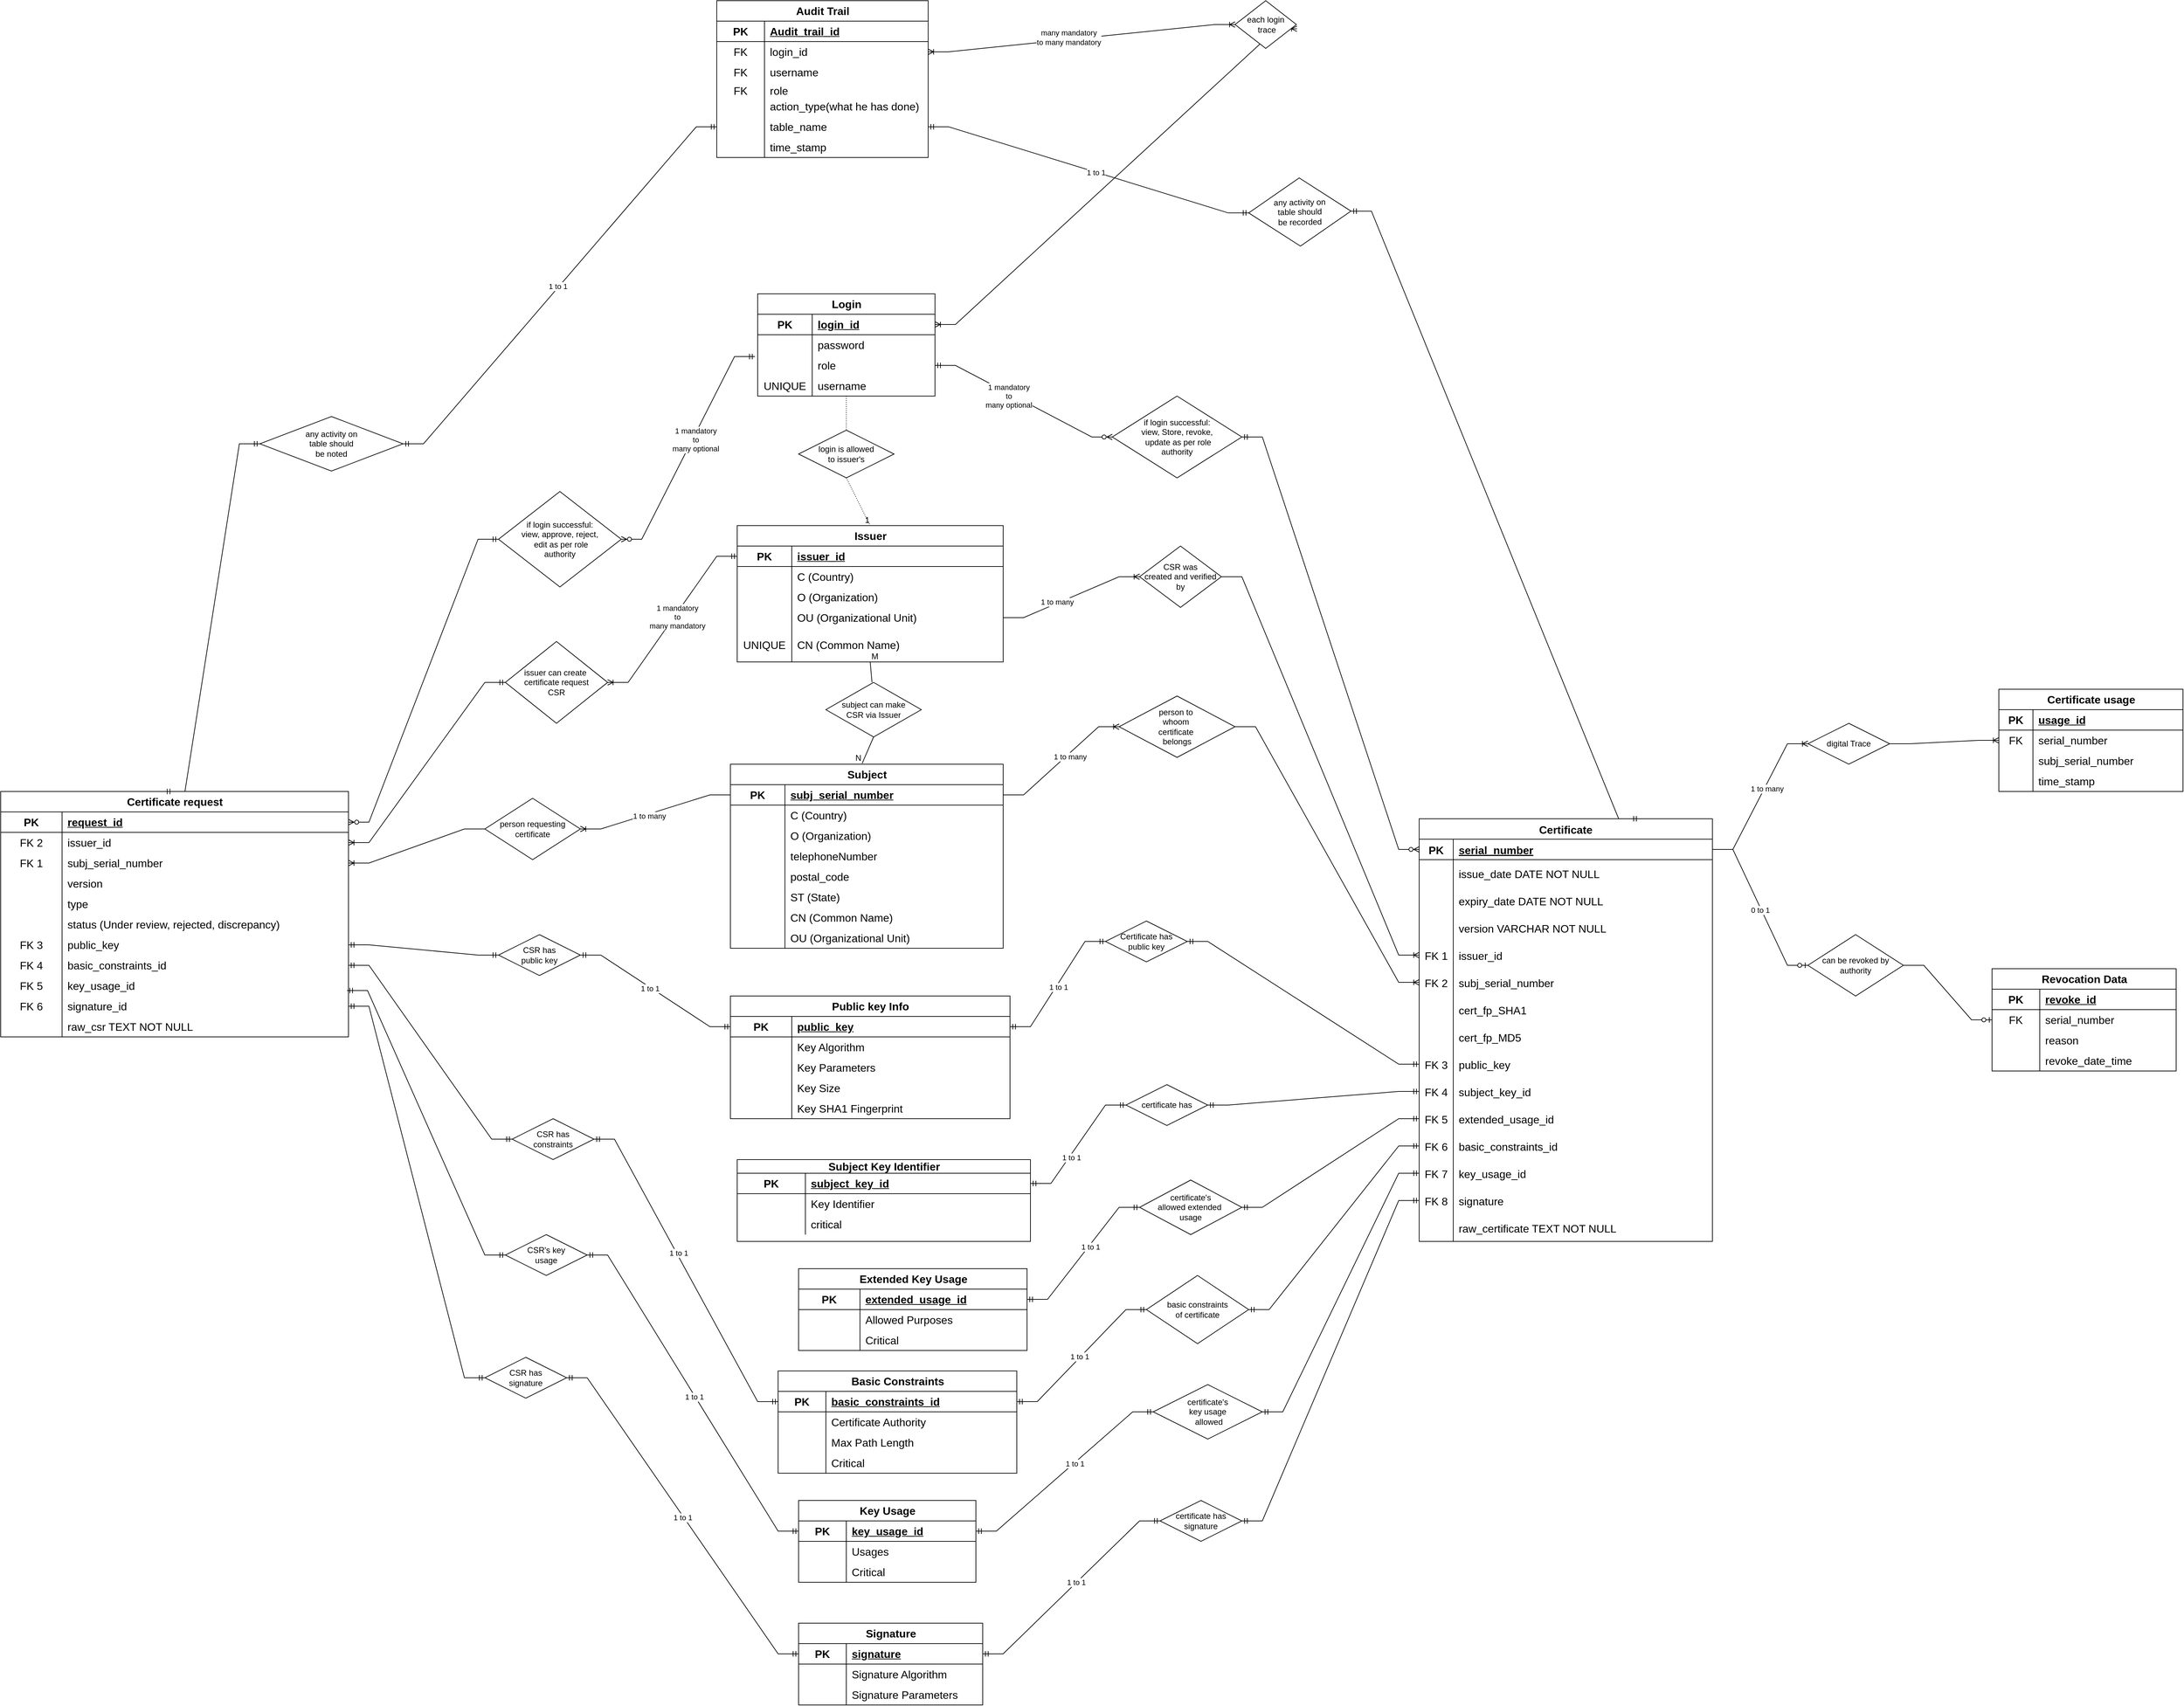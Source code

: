 <mxfile version="22.1.15" type="github">
  <diagram id="R2lEEEUBdFMjLlhIrx00" name="Page-1">
    <mxGraphModel dx="4720" dy="5403" grid="1" gridSize="10" guides="0" tooltips="1" connect="1" arrows="1" fold="1" page="1" pageScale="1" pageWidth="3300" pageHeight="2339" math="0" shadow="0" extFonts="Permanent Marker^https://fonts.googleapis.com/css?family=Permanent+Marker">
      <root>
        <mxCell id="0" />
        <mxCell id="1" parent="0" />
        <mxCell id="C-vyLk0tnHw3VtMMgP7b-23" value="Certificate" style="shape=table;startSize=30;container=1;collapsible=1;childLayout=tableLayout;fixedRows=1;rowLines=0;fontStyle=1;align=center;resizeLast=1;fillColor=none;strokeColor=#000000;fontSize=16;" parent="1" vertex="1">
          <mxGeometry x="-1180" y="-1280" width="430" height="620" as="geometry" />
        </mxCell>
        <mxCell id="C-vyLk0tnHw3VtMMgP7b-24" value="" style="shape=partialRectangle;collapsible=0;dropTarget=0;pointerEvents=0;fillColor=none;points=[[0,0.5],[1,0.5]];portConstraint=eastwest;top=0;left=0;right=0;bottom=1;fontSize=16;" parent="C-vyLk0tnHw3VtMMgP7b-23" vertex="1">
          <mxGeometry y="30" width="430" height="30" as="geometry" />
        </mxCell>
        <mxCell id="C-vyLk0tnHw3VtMMgP7b-25" value="PK" style="shape=partialRectangle;overflow=hidden;connectable=0;fillColor=none;top=0;left=0;bottom=0;right=0;fontStyle=1;fontSize=16;" parent="C-vyLk0tnHw3VtMMgP7b-24" vertex="1">
          <mxGeometry width="50" height="30" as="geometry">
            <mxRectangle width="50" height="30" as="alternateBounds" />
          </mxGeometry>
        </mxCell>
        <mxCell id="C-vyLk0tnHw3VtMMgP7b-26" value="serial_number" style="shape=partialRectangle;overflow=hidden;connectable=0;fillColor=none;top=0;left=0;bottom=0;right=0;align=left;spacingLeft=6;fontStyle=5;fontSize=16;" parent="C-vyLk0tnHw3VtMMgP7b-24" vertex="1">
          <mxGeometry x="50" width="380" height="30" as="geometry">
            <mxRectangle width="380" height="30" as="alternateBounds" />
          </mxGeometry>
        </mxCell>
        <mxCell id="C-vyLk0tnHw3VtMMgP7b-27" value="" style="shape=partialRectangle;collapsible=0;dropTarget=0;pointerEvents=0;fillColor=none;points=[[0,0.5],[1,0.5]];portConstraint=eastwest;top=0;left=0;right=0;bottom=0;fontSize=16;" parent="C-vyLk0tnHw3VtMMgP7b-23" vertex="1">
          <mxGeometry y="60" width="430" height="40" as="geometry" />
        </mxCell>
        <mxCell id="C-vyLk0tnHw3VtMMgP7b-28" value="" style="shape=partialRectangle;overflow=hidden;connectable=0;fillColor=none;top=0;left=0;bottom=0;right=0;strokeColor=#000000;fontSize=16;" parent="C-vyLk0tnHw3VtMMgP7b-27" vertex="1">
          <mxGeometry width="50" height="40" as="geometry">
            <mxRectangle width="50" height="40" as="alternateBounds" />
          </mxGeometry>
        </mxCell>
        <mxCell id="C-vyLk0tnHw3VtMMgP7b-29" value="issue_date DATE NOT NULL" style="shape=partialRectangle;overflow=hidden;connectable=0;fillColor=none;top=0;left=0;bottom=0;right=0;align=left;spacingLeft=6;dashed=1;strokeColor=#000000;fontSize=16;" parent="C-vyLk0tnHw3VtMMgP7b-27" vertex="1">
          <mxGeometry x="50" width="380" height="40" as="geometry">
            <mxRectangle width="380" height="40" as="alternateBounds" />
          </mxGeometry>
        </mxCell>
        <mxCell id="17bObgYSpj2WF66oxN5m-48" value="" style="shape=partialRectangle;collapsible=0;dropTarget=0;pointerEvents=0;fillColor=none;points=[[0,0.5],[1,0.5]];portConstraint=eastwest;top=0;left=0;right=0;bottom=0;fontSize=16;" parent="C-vyLk0tnHw3VtMMgP7b-23" vertex="1">
          <mxGeometry y="100" width="430" height="40" as="geometry" />
        </mxCell>
        <mxCell id="17bObgYSpj2WF66oxN5m-49" value="" style="shape=partialRectangle;overflow=hidden;connectable=0;fillColor=none;top=0;left=0;bottom=0;right=0;strokeColor=#000000;fontSize=16;" parent="17bObgYSpj2WF66oxN5m-48" vertex="1">
          <mxGeometry width="50" height="40" as="geometry">
            <mxRectangle width="50" height="40" as="alternateBounds" />
          </mxGeometry>
        </mxCell>
        <mxCell id="17bObgYSpj2WF66oxN5m-50" value="expiry_date DATE NOT NULL" style="shape=partialRectangle;overflow=hidden;connectable=0;fillColor=none;top=0;left=0;bottom=0;right=0;align=left;spacingLeft=6;dashed=1;strokeColor=#000000;fontSize=16;" parent="17bObgYSpj2WF66oxN5m-48" vertex="1">
          <mxGeometry x="50" width="380" height="40" as="geometry">
            <mxRectangle width="380" height="40" as="alternateBounds" />
          </mxGeometry>
        </mxCell>
        <mxCell id="17bObgYSpj2WF66oxN5m-51" value="" style="shape=partialRectangle;collapsible=0;dropTarget=0;pointerEvents=0;fillColor=none;points=[[0,0.5],[1,0.5]];portConstraint=eastwest;top=0;left=0;right=0;bottom=0;fontSize=16;" parent="C-vyLk0tnHw3VtMMgP7b-23" vertex="1">
          <mxGeometry y="140" width="430" height="40" as="geometry" />
        </mxCell>
        <mxCell id="17bObgYSpj2WF66oxN5m-52" value="" style="shape=partialRectangle;overflow=hidden;connectable=0;fillColor=none;top=0;left=0;bottom=0;right=0;strokeColor=#000000;fontSize=16;" parent="17bObgYSpj2WF66oxN5m-51" vertex="1">
          <mxGeometry width="50" height="40" as="geometry">
            <mxRectangle width="50" height="40" as="alternateBounds" />
          </mxGeometry>
        </mxCell>
        <mxCell id="17bObgYSpj2WF66oxN5m-53" value="version VARCHAR NOT NULL" style="shape=partialRectangle;overflow=hidden;connectable=0;fillColor=none;top=0;left=0;bottom=0;right=0;align=left;spacingLeft=6;dashed=1;strokeColor=#000000;fontSize=16;" parent="17bObgYSpj2WF66oxN5m-51" vertex="1">
          <mxGeometry x="50" width="380" height="40" as="geometry">
            <mxRectangle width="380" height="40" as="alternateBounds" />
          </mxGeometry>
        </mxCell>
        <mxCell id="JsjeuOleq2LhqQmNNz2R-30" value="" style="shape=partialRectangle;collapsible=0;dropTarget=0;pointerEvents=0;fillColor=none;points=[[0,0.5],[1,0.5]];portConstraint=eastwest;top=0;left=0;right=0;bottom=0;fontSize=16;" parent="C-vyLk0tnHw3VtMMgP7b-23" vertex="1">
          <mxGeometry y="180" width="430" height="40" as="geometry" />
        </mxCell>
        <mxCell id="JsjeuOleq2LhqQmNNz2R-31" value="FK 1" style="shape=partialRectangle;overflow=hidden;connectable=0;fillColor=none;top=0;left=0;bottom=0;right=0;strokeColor=#000000;fontSize=16;" parent="JsjeuOleq2LhqQmNNz2R-30" vertex="1">
          <mxGeometry width="50" height="40" as="geometry">
            <mxRectangle width="50" height="40" as="alternateBounds" />
          </mxGeometry>
        </mxCell>
        <mxCell id="JsjeuOleq2LhqQmNNz2R-32" value="issuer_id" style="shape=partialRectangle;overflow=hidden;connectable=0;fillColor=none;top=0;left=0;bottom=0;right=0;align=left;spacingLeft=6;dashed=1;strokeColor=#000000;fontSize=16;" parent="JsjeuOleq2LhqQmNNz2R-30" vertex="1">
          <mxGeometry x="50" width="380" height="40" as="geometry">
            <mxRectangle width="380" height="40" as="alternateBounds" />
          </mxGeometry>
        </mxCell>
        <mxCell id="17bObgYSpj2WF66oxN5m-54" value="" style="shape=partialRectangle;collapsible=0;dropTarget=0;pointerEvents=0;fillColor=none;points=[[0,0.5],[1,0.5]];portConstraint=eastwest;top=0;left=0;right=0;bottom=0;fontSize=16;" parent="C-vyLk0tnHw3VtMMgP7b-23" vertex="1">
          <mxGeometry y="220" width="430" height="40" as="geometry" />
        </mxCell>
        <mxCell id="17bObgYSpj2WF66oxN5m-55" value="FK 2" style="shape=partialRectangle;overflow=hidden;connectable=0;fillColor=none;top=0;left=0;bottom=0;right=0;strokeColor=#000000;fontSize=16;" parent="17bObgYSpj2WF66oxN5m-54" vertex="1">
          <mxGeometry width="50" height="40" as="geometry">
            <mxRectangle width="50" height="40" as="alternateBounds" />
          </mxGeometry>
        </mxCell>
        <mxCell id="17bObgYSpj2WF66oxN5m-56" value="subj_serial_number" style="shape=partialRectangle;overflow=hidden;connectable=0;fillColor=none;top=0;left=0;bottom=0;right=0;align=left;spacingLeft=6;dashed=1;strokeColor=#000000;fontSize=16;" parent="17bObgYSpj2WF66oxN5m-54" vertex="1">
          <mxGeometry x="50" width="380" height="40" as="geometry">
            <mxRectangle width="380" height="40" as="alternateBounds" />
          </mxGeometry>
        </mxCell>
        <mxCell id="17bObgYSpj2WF66oxN5m-61" value="" style="shape=partialRectangle;collapsible=0;dropTarget=0;pointerEvents=0;fillColor=none;points=[[0,0.5],[1,0.5]];portConstraint=eastwest;top=0;left=0;right=0;bottom=0;fontSize=16;" parent="C-vyLk0tnHw3VtMMgP7b-23" vertex="1">
          <mxGeometry y="260" width="430" height="40" as="geometry" />
        </mxCell>
        <mxCell id="17bObgYSpj2WF66oxN5m-62" value="" style="shape=partialRectangle;overflow=hidden;connectable=0;fillColor=none;top=0;left=0;bottom=0;right=0;strokeColor=#000000;fontSize=16;" parent="17bObgYSpj2WF66oxN5m-61" vertex="1">
          <mxGeometry width="50" height="40" as="geometry">
            <mxRectangle width="50" height="40" as="alternateBounds" />
          </mxGeometry>
        </mxCell>
        <mxCell id="17bObgYSpj2WF66oxN5m-63" value="cert_fp_SHA1" style="shape=partialRectangle;overflow=hidden;connectable=0;fillColor=none;top=0;left=0;bottom=0;right=0;align=left;spacingLeft=6;dashed=1;strokeColor=#000000;fontSize=16;" parent="17bObgYSpj2WF66oxN5m-61" vertex="1">
          <mxGeometry x="50" width="380" height="40" as="geometry">
            <mxRectangle width="380" height="40" as="alternateBounds" />
          </mxGeometry>
        </mxCell>
        <mxCell id="17bObgYSpj2WF66oxN5m-64" value="" style="shape=partialRectangle;collapsible=0;dropTarget=0;pointerEvents=0;fillColor=none;points=[[0,0.5],[1,0.5]];portConstraint=eastwest;top=0;left=0;right=0;bottom=0;fontSize=16;" parent="C-vyLk0tnHw3VtMMgP7b-23" vertex="1">
          <mxGeometry y="300" width="430" height="40" as="geometry" />
        </mxCell>
        <mxCell id="17bObgYSpj2WF66oxN5m-65" value="" style="shape=partialRectangle;overflow=hidden;connectable=0;fillColor=none;top=0;left=0;bottom=0;right=0;strokeColor=#000000;fontSize=16;" parent="17bObgYSpj2WF66oxN5m-64" vertex="1">
          <mxGeometry width="50" height="40" as="geometry">
            <mxRectangle width="50" height="40" as="alternateBounds" />
          </mxGeometry>
        </mxCell>
        <mxCell id="17bObgYSpj2WF66oxN5m-66" value="cert_fp_MD5" style="shape=partialRectangle;overflow=hidden;connectable=0;fillColor=none;top=0;left=0;bottom=0;right=0;align=left;spacingLeft=6;dashed=1;strokeColor=#000000;fontSize=16;" parent="17bObgYSpj2WF66oxN5m-64" vertex="1">
          <mxGeometry x="50" width="380" height="40" as="geometry">
            <mxRectangle width="380" height="40" as="alternateBounds" />
          </mxGeometry>
        </mxCell>
        <mxCell id="17bObgYSpj2WF66oxN5m-67" value="" style="shape=partialRectangle;collapsible=0;dropTarget=0;pointerEvents=0;fillColor=none;points=[[0,0.5],[1,0.5]];portConstraint=eastwest;top=0;left=0;right=0;bottom=0;fontSize=16;" parent="C-vyLk0tnHw3VtMMgP7b-23" vertex="1">
          <mxGeometry y="340" width="430" height="40" as="geometry" />
        </mxCell>
        <mxCell id="17bObgYSpj2WF66oxN5m-68" value="FK 3" style="shape=partialRectangle;overflow=hidden;connectable=0;fillColor=none;top=0;left=0;bottom=0;right=0;strokeColor=#000000;fontSize=16;" parent="17bObgYSpj2WF66oxN5m-67" vertex="1">
          <mxGeometry width="50" height="40" as="geometry">
            <mxRectangle width="50" height="40" as="alternateBounds" />
          </mxGeometry>
        </mxCell>
        <mxCell id="17bObgYSpj2WF66oxN5m-69" value="public_key" style="shape=partialRectangle;overflow=hidden;connectable=0;fillColor=none;top=0;left=0;bottom=0;right=0;align=left;spacingLeft=6;dashed=1;strokeColor=#000000;fontSize=16;" parent="17bObgYSpj2WF66oxN5m-67" vertex="1">
          <mxGeometry x="50" width="380" height="40" as="geometry">
            <mxRectangle width="380" height="40" as="alternateBounds" />
          </mxGeometry>
        </mxCell>
        <mxCell id="17bObgYSpj2WF66oxN5m-70" value="" style="shape=partialRectangle;collapsible=0;dropTarget=0;pointerEvents=0;fillColor=none;points=[[0,0.5],[1,0.5]];portConstraint=eastwest;top=0;left=0;right=0;bottom=0;fontSize=16;" parent="C-vyLk0tnHw3VtMMgP7b-23" vertex="1">
          <mxGeometry y="380" width="430" height="40" as="geometry" />
        </mxCell>
        <mxCell id="17bObgYSpj2WF66oxN5m-71" value="FK 4" style="shape=partialRectangle;overflow=hidden;connectable=0;fillColor=none;top=0;left=0;bottom=0;right=0;strokeColor=#000000;fontSize=16;" parent="17bObgYSpj2WF66oxN5m-70" vertex="1">
          <mxGeometry width="50" height="40" as="geometry">
            <mxRectangle width="50" height="40" as="alternateBounds" />
          </mxGeometry>
        </mxCell>
        <mxCell id="17bObgYSpj2WF66oxN5m-72" value="subject_key_id" style="shape=partialRectangle;overflow=hidden;connectable=0;fillColor=none;top=0;left=0;bottom=0;right=0;align=left;spacingLeft=6;dashed=1;strokeColor=#000000;fontSize=16;" parent="17bObgYSpj2WF66oxN5m-70" vertex="1">
          <mxGeometry x="50" width="380" height="40" as="geometry">
            <mxRectangle width="380" height="40" as="alternateBounds" />
          </mxGeometry>
        </mxCell>
        <mxCell id="17bObgYSpj2WF66oxN5m-82" value="" style="shape=partialRectangle;collapsible=0;dropTarget=0;pointerEvents=0;fillColor=none;points=[[0,0.5],[1,0.5]];portConstraint=eastwest;top=0;left=0;right=0;bottom=0;fontSize=16;" parent="C-vyLk0tnHw3VtMMgP7b-23" vertex="1">
          <mxGeometry y="420" width="430" height="40" as="geometry" />
        </mxCell>
        <mxCell id="17bObgYSpj2WF66oxN5m-83" value="FK 5" style="shape=partialRectangle;overflow=hidden;connectable=0;fillColor=none;top=0;left=0;bottom=0;right=0;strokeColor=#000000;fontSize=16;" parent="17bObgYSpj2WF66oxN5m-82" vertex="1">
          <mxGeometry width="50" height="40" as="geometry">
            <mxRectangle width="50" height="40" as="alternateBounds" />
          </mxGeometry>
        </mxCell>
        <mxCell id="17bObgYSpj2WF66oxN5m-84" value="extended_usage_id" style="shape=partialRectangle;overflow=hidden;connectable=0;fillColor=none;top=0;left=0;bottom=0;right=0;align=left;spacingLeft=6;dashed=1;strokeColor=#000000;fontSize=16;" parent="17bObgYSpj2WF66oxN5m-82" vertex="1">
          <mxGeometry x="50" width="380" height="40" as="geometry">
            <mxRectangle width="380" height="40" as="alternateBounds" />
          </mxGeometry>
        </mxCell>
        <mxCell id="17bObgYSpj2WF66oxN5m-73" value="" style="shape=partialRectangle;collapsible=0;dropTarget=0;pointerEvents=0;fillColor=none;points=[[0,0.5],[1,0.5]];portConstraint=eastwest;top=0;left=0;right=0;bottom=0;fontSize=16;" parent="C-vyLk0tnHw3VtMMgP7b-23" vertex="1">
          <mxGeometry y="460" width="430" height="40" as="geometry" />
        </mxCell>
        <mxCell id="17bObgYSpj2WF66oxN5m-74" value="FK 6" style="shape=partialRectangle;overflow=hidden;connectable=0;fillColor=none;top=0;left=0;bottom=0;right=0;strokeColor=#000000;fontSize=16;" parent="17bObgYSpj2WF66oxN5m-73" vertex="1">
          <mxGeometry width="50" height="40" as="geometry">
            <mxRectangle width="50" height="40" as="alternateBounds" />
          </mxGeometry>
        </mxCell>
        <mxCell id="17bObgYSpj2WF66oxN5m-75" value="basic_constraints_id" style="shape=partialRectangle;overflow=hidden;connectable=0;fillColor=none;top=0;left=0;bottom=0;right=0;align=left;spacingLeft=6;dashed=1;strokeColor=#000000;fontSize=16;" parent="17bObgYSpj2WF66oxN5m-73" vertex="1">
          <mxGeometry x="50" width="380" height="40" as="geometry">
            <mxRectangle width="380" height="40" as="alternateBounds" />
          </mxGeometry>
        </mxCell>
        <mxCell id="17bObgYSpj2WF66oxN5m-76" value="" style="shape=partialRectangle;collapsible=0;dropTarget=0;pointerEvents=0;fillColor=none;points=[[0,0.5],[1,0.5]];portConstraint=eastwest;top=0;left=0;right=0;bottom=0;fontSize=16;" parent="C-vyLk0tnHw3VtMMgP7b-23" vertex="1">
          <mxGeometry y="500" width="430" height="40" as="geometry" />
        </mxCell>
        <mxCell id="17bObgYSpj2WF66oxN5m-77" value="FK 7" style="shape=partialRectangle;overflow=hidden;connectable=0;fillColor=none;top=0;left=0;bottom=0;right=0;strokeColor=#000000;fontSize=16;" parent="17bObgYSpj2WF66oxN5m-76" vertex="1">
          <mxGeometry width="50" height="40" as="geometry">
            <mxRectangle width="50" height="40" as="alternateBounds" />
          </mxGeometry>
        </mxCell>
        <mxCell id="17bObgYSpj2WF66oxN5m-78" value="key_usage_id" style="shape=partialRectangle;overflow=hidden;connectable=0;fillColor=none;top=0;left=0;bottom=0;right=0;align=left;spacingLeft=6;dashed=1;strokeColor=#000000;fontSize=16;" parent="17bObgYSpj2WF66oxN5m-76" vertex="1">
          <mxGeometry x="50" width="380" height="40" as="geometry">
            <mxRectangle width="380" height="40" as="alternateBounds" />
          </mxGeometry>
        </mxCell>
        <mxCell id="17bObgYSpj2WF66oxN5m-79" value="" style="shape=partialRectangle;collapsible=0;dropTarget=0;pointerEvents=0;fillColor=none;points=[[0,0.5],[1,0.5]];portConstraint=eastwest;top=0;left=0;right=0;bottom=0;fontSize=16;" parent="C-vyLk0tnHw3VtMMgP7b-23" vertex="1">
          <mxGeometry y="540" width="430" height="40" as="geometry" />
        </mxCell>
        <mxCell id="17bObgYSpj2WF66oxN5m-80" value="FK 8" style="shape=partialRectangle;overflow=hidden;connectable=0;fillColor=none;top=0;left=0;bottom=0;right=0;strokeColor=#000000;fontSize=16;" parent="17bObgYSpj2WF66oxN5m-79" vertex="1">
          <mxGeometry width="50" height="40" as="geometry">
            <mxRectangle width="50" height="40" as="alternateBounds" />
          </mxGeometry>
        </mxCell>
        <mxCell id="17bObgYSpj2WF66oxN5m-81" value="signature" style="shape=partialRectangle;overflow=hidden;connectable=0;fillColor=none;top=0;left=0;bottom=0;right=0;align=left;spacingLeft=6;dashed=1;strokeColor=#000000;fontSize=16;" parent="17bObgYSpj2WF66oxN5m-79" vertex="1">
          <mxGeometry x="50" width="380" height="40" as="geometry">
            <mxRectangle width="380" height="40" as="alternateBounds" />
          </mxGeometry>
        </mxCell>
        <mxCell id="BFu4falUhRQcTbq1laUE-4" value="" style="shape=partialRectangle;collapsible=0;dropTarget=0;pointerEvents=0;fillColor=none;points=[[0,0.5],[1,0.5]];portConstraint=eastwest;top=0;left=0;right=0;bottom=0;fontSize=16;" parent="C-vyLk0tnHw3VtMMgP7b-23" vertex="1">
          <mxGeometry y="580" width="430" height="40" as="geometry" />
        </mxCell>
        <mxCell id="BFu4falUhRQcTbq1laUE-5" value="" style="shape=partialRectangle;overflow=hidden;connectable=0;fillColor=none;top=0;left=0;bottom=0;right=0;strokeColor=#000000;fontSize=16;" parent="BFu4falUhRQcTbq1laUE-4" vertex="1">
          <mxGeometry width="50" height="40" as="geometry">
            <mxRectangle width="50" height="40" as="alternateBounds" />
          </mxGeometry>
        </mxCell>
        <mxCell id="BFu4falUhRQcTbq1laUE-6" value="raw_certificate TEXT NOT NULL" style="shape=partialRectangle;overflow=hidden;connectable=0;fillColor=none;top=0;left=0;bottom=0;right=0;align=left;spacingLeft=6;dashed=1;strokeColor=#000000;fontSize=16;" parent="BFu4falUhRQcTbq1laUE-4" vertex="1">
          <mxGeometry x="50" width="380" height="40" as="geometry">
            <mxRectangle width="380" height="40" as="alternateBounds" />
          </mxGeometry>
        </mxCell>
        <mxCell id="17bObgYSpj2WF66oxN5m-85" value="Subject" style="shape=table;startSize=30;container=1;collapsible=1;childLayout=tableLayout;fixedRows=1;rowLines=0;fontStyle=1;align=center;resizeLast=1;html=1;fontSize=16;" parent="1" vertex="1">
          <mxGeometry x="-2190" y="-1360" width="400" height="270" as="geometry" />
        </mxCell>
        <mxCell id="17bObgYSpj2WF66oxN5m-86" value="" style="shape=tableRow;horizontal=0;startSize=0;swimlaneHead=0;swimlaneBody=0;fillColor=none;collapsible=0;dropTarget=0;points=[[0,0.5],[1,0.5]];portConstraint=eastwest;top=0;left=0;right=0;bottom=1;fontSize=16;" parent="17bObgYSpj2WF66oxN5m-85" vertex="1">
          <mxGeometry y="30" width="400" height="30" as="geometry" />
        </mxCell>
        <mxCell id="17bObgYSpj2WF66oxN5m-87" value="PK" style="shape=partialRectangle;connectable=0;fillColor=none;top=0;left=0;bottom=0;right=0;fontStyle=1;overflow=hidden;whiteSpace=wrap;html=1;fontSize=16;" parent="17bObgYSpj2WF66oxN5m-86" vertex="1">
          <mxGeometry width="80" height="30" as="geometry">
            <mxRectangle width="80" height="30" as="alternateBounds" />
          </mxGeometry>
        </mxCell>
        <mxCell id="17bObgYSpj2WF66oxN5m-88" value="subj_serial_number" style="shape=partialRectangle;connectable=0;fillColor=none;top=0;left=0;bottom=0;right=0;align=left;spacingLeft=6;fontStyle=5;overflow=hidden;whiteSpace=wrap;html=1;fontSize=16;" parent="17bObgYSpj2WF66oxN5m-86" vertex="1">
          <mxGeometry x="80" width="320" height="30" as="geometry">
            <mxRectangle width="320" height="30" as="alternateBounds" />
          </mxGeometry>
        </mxCell>
        <mxCell id="17bObgYSpj2WF66oxN5m-92" value="" style="shape=tableRow;horizontal=0;startSize=0;swimlaneHead=0;swimlaneBody=0;fillColor=none;collapsible=0;dropTarget=0;points=[[0,0.5],[1,0.5]];portConstraint=eastwest;top=0;left=0;right=0;bottom=0;fontSize=16;" parent="17bObgYSpj2WF66oxN5m-85" vertex="1">
          <mxGeometry y="60" width="400" height="30" as="geometry" />
        </mxCell>
        <mxCell id="17bObgYSpj2WF66oxN5m-93" value="" style="shape=partialRectangle;connectable=0;fillColor=none;top=0;left=0;bottom=0;right=0;editable=1;overflow=hidden;whiteSpace=wrap;html=1;fontSize=16;" parent="17bObgYSpj2WF66oxN5m-92" vertex="1">
          <mxGeometry width="80" height="30" as="geometry">
            <mxRectangle width="80" height="30" as="alternateBounds" />
          </mxGeometry>
        </mxCell>
        <mxCell id="17bObgYSpj2WF66oxN5m-94" value="C (Country)" style="shape=partialRectangle;connectable=0;fillColor=none;top=0;left=0;bottom=0;right=0;align=left;spacingLeft=6;overflow=hidden;whiteSpace=wrap;html=1;fontSize=16;" parent="17bObgYSpj2WF66oxN5m-92" vertex="1">
          <mxGeometry x="80" width="320" height="30" as="geometry">
            <mxRectangle width="320" height="30" as="alternateBounds" />
          </mxGeometry>
        </mxCell>
        <mxCell id="17bObgYSpj2WF66oxN5m-95" value="" style="shape=tableRow;horizontal=0;startSize=0;swimlaneHead=0;swimlaneBody=0;fillColor=none;collapsible=0;dropTarget=0;points=[[0,0.5],[1,0.5]];portConstraint=eastwest;top=0;left=0;right=0;bottom=0;fontSize=16;" parent="17bObgYSpj2WF66oxN5m-85" vertex="1">
          <mxGeometry y="90" width="400" height="30" as="geometry" />
        </mxCell>
        <mxCell id="17bObgYSpj2WF66oxN5m-96" value="" style="shape=partialRectangle;connectable=0;fillColor=none;top=0;left=0;bottom=0;right=0;editable=1;overflow=hidden;whiteSpace=wrap;html=1;fontSize=16;" parent="17bObgYSpj2WF66oxN5m-95" vertex="1">
          <mxGeometry width="80" height="30" as="geometry">
            <mxRectangle width="80" height="30" as="alternateBounds" />
          </mxGeometry>
        </mxCell>
        <mxCell id="17bObgYSpj2WF66oxN5m-97" value="O (Organization)" style="shape=partialRectangle;connectable=0;fillColor=none;top=0;left=0;bottom=0;right=0;align=left;spacingLeft=6;overflow=hidden;whiteSpace=wrap;html=1;fontSize=16;" parent="17bObgYSpj2WF66oxN5m-95" vertex="1">
          <mxGeometry x="80" width="320" height="30" as="geometry">
            <mxRectangle width="320" height="30" as="alternateBounds" />
          </mxGeometry>
        </mxCell>
        <mxCell id="17bObgYSpj2WF66oxN5m-98" value="" style="shape=tableRow;horizontal=0;startSize=0;swimlaneHead=0;swimlaneBody=0;fillColor=none;collapsible=0;dropTarget=0;points=[[0,0.5],[1,0.5]];portConstraint=eastwest;top=0;left=0;right=0;bottom=0;fontSize=16;" parent="17bObgYSpj2WF66oxN5m-85" vertex="1">
          <mxGeometry y="120" width="400" height="30" as="geometry" />
        </mxCell>
        <mxCell id="17bObgYSpj2WF66oxN5m-99" value="" style="shape=partialRectangle;connectable=0;fillColor=none;top=0;left=0;bottom=0;right=0;editable=1;overflow=hidden;whiteSpace=wrap;html=1;fontSize=16;" parent="17bObgYSpj2WF66oxN5m-98" vertex="1">
          <mxGeometry width="80" height="30" as="geometry">
            <mxRectangle width="80" height="30" as="alternateBounds" />
          </mxGeometry>
        </mxCell>
        <mxCell id="17bObgYSpj2WF66oxN5m-100" value="telephoneNumber" style="shape=partialRectangle;connectable=0;fillColor=none;top=0;left=0;bottom=0;right=0;align=left;spacingLeft=6;overflow=hidden;whiteSpace=wrap;html=1;fontSize=16;" parent="17bObgYSpj2WF66oxN5m-98" vertex="1">
          <mxGeometry x="80" width="320" height="30" as="geometry">
            <mxRectangle width="320" height="30" as="alternateBounds" />
          </mxGeometry>
        </mxCell>
        <mxCell id="17bObgYSpj2WF66oxN5m-101" value="" style="shape=tableRow;horizontal=0;startSize=0;swimlaneHead=0;swimlaneBody=0;fillColor=none;collapsible=0;dropTarget=0;points=[[0,0.5],[1,0.5]];portConstraint=eastwest;top=0;left=0;right=0;bottom=0;fontSize=16;" parent="17bObgYSpj2WF66oxN5m-85" vertex="1">
          <mxGeometry y="150" width="400" height="30" as="geometry" />
        </mxCell>
        <mxCell id="17bObgYSpj2WF66oxN5m-102" value="" style="shape=partialRectangle;connectable=0;fillColor=none;top=0;left=0;bottom=0;right=0;editable=1;overflow=hidden;whiteSpace=wrap;html=1;fontSize=16;" parent="17bObgYSpj2WF66oxN5m-101" vertex="1">
          <mxGeometry width="80" height="30" as="geometry">
            <mxRectangle width="80" height="30" as="alternateBounds" />
          </mxGeometry>
        </mxCell>
        <mxCell id="17bObgYSpj2WF66oxN5m-103" value="postal_code" style="shape=partialRectangle;connectable=0;fillColor=none;top=0;left=0;bottom=0;right=0;align=left;spacingLeft=6;overflow=hidden;whiteSpace=wrap;html=1;fontSize=16;" parent="17bObgYSpj2WF66oxN5m-101" vertex="1">
          <mxGeometry x="80" width="320" height="30" as="geometry">
            <mxRectangle width="320" height="30" as="alternateBounds" />
          </mxGeometry>
        </mxCell>
        <mxCell id="17bObgYSpj2WF66oxN5m-110" value="" style="shape=tableRow;horizontal=0;startSize=0;swimlaneHead=0;swimlaneBody=0;fillColor=none;collapsible=0;dropTarget=0;points=[[0,0.5],[1,0.5]];portConstraint=eastwest;top=0;left=0;right=0;bottom=0;fontSize=16;" parent="17bObgYSpj2WF66oxN5m-85" vertex="1">
          <mxGeometry y="180" width="400" height="30" as="geometry" />
        </mxCell>
        <mxCell id="17bObgYSpj2WF66oxN5m-111" value="" style="shape=partialRectangle;connectable=0;fillColor=none;top=0;left=0;bottom=0;right=0;editable=1;overflow=hidden;whiteSpace=wrap;html=1;fontSize=16;" parent="17bObgYSpj2WF66oxN5m-110" vertex="1">
          <mxGeometry width="80" height="30" as="geometry">
            <mxRectangle width="80" height="30" as="alternateBounds" />
          </mxGeometry>
        </mxCell>
        <mxCell id="17bObgYSpj2WF66oxN5m-112" value="ST (State)" style="shape=partialRectangle;connectable=0;fillColor=none;top=0;left=0;bottom=0;right=0;align=left;spacingLeft=6;overflow=hidden;whiteSpace=wrap;html=1;fontSize=16;" parent="17bObgYSpj2WF66oxN5m-110" vertex="1">
          <mxGeometry x="80" width="320" height="30" as="geometry">
            <mxRectangle width="320" height="30" as="alternateBounds" />
          </mxGeometry>
        </mxCell>
        <mxCell id="17bObgYSpj2WF66oxN5m-104" value="" style="shape=tableRow;horizontal=0;startSize=0;swimlaneHead=0;swimlaneBody=0;fillColor=none;collapsible=0;dropTarget=0;points=[[0,0.5],[1,0.5]];portConstraint=eastwest;top=0;left=0;right=0;bottom=0;fontSize=16;" parent="17bObgYSpj2WF66oxN5m-85" vertex="1">
          <mxGeometry y="210" width="400" height="30" as="geometry" />
        </mxCell>
        <mxCell id="17bObgYSpj2WF66oxN5m-105" value="" style="shape=partialRectangle;connectable=0;fillColor=none;top=0;left=0;bottom=0;right=0;editable=1;overflow=hidden;whiteSpace=wrap;html=1;fontSize=16;" parent="17bObgYSpj2WF66oxN5m-104" vertex="1">
          <mxGeometry width="80" height="30" as="geometry">
            <mxRectangle width="80" height="30" as="alternateBounds" />
          </mxGeometry>
        </mxCell>
        <mxCell id="17bObgYSpj2WF66oxN5m-106" value="CN (Common Name)" style="shape=partialRectangle;connectable=0;fillColor=none;top=0;left=0;bottom=0;right=0;align=left;spacingLeft=6;overflow=hidden;whiteSpace=wrap;html=1;fontSize=16;" parent="17bObgYSpj2WF66oxN5m-104" vertex="1">
          <mxGeometry x="80" width="320" height="30" as="geometry">
            <mxRectangle width="320" height="30" as="alternateBounds" />
          </mxGeometry>
        </mxCell>
        <mxCell id="17bObgYSpj2WF66oxN5m-107" value="" style="shape=tableRow;horizontal=0;startSize=0;swimlaneHead=0;swimlaneBody=0;fillColor=none;collapsible=0;dropTarget=0;points=[[0,0.5],[1,0.5]];portConstraint=eastwest;top=0;left=0;right=0;bottom=0;fontSize=16;" parent="17bObgYSpj2WF66oxN5m-85" vertex="1">
          <mxGeometry y="240" width="400" height="30" as="geometry" />
        </mxCell>
        <mxCell id="17bObgYSpj2WF66oxN5m-108" value="" style="shape=partialRectangle;connectable=0;fillColor=none;top=0;left=0;bottom=0;right=0;editable=1;overflow=hidden;whiteSpace=wrap;html=1;fontSize=16;" parent="17bObgYSpj2WF66oxN5m-107" vertex="1">
          <mxGeometry width="80" height="30" as="geometry">
            <mxRectangle width="80" height="30" as="alternateBounds" />
          </mxGeometry>
        </mxCell>
        <mxCell id="17bObgYSpj2WF66oxN5m-109" value="OU (Organizational Unit)" style="shape=partialRectangle;connectable=0;fillColor=none;top=0;left=0;bottom=0;right=0;align=left;spacingLeft=6;overflow=hidden;whiteSpace=wrap;html=1;fontSize=16;" parent="17bObgYSpj2WF66oxN5m-107" vertex="1">
          <mxGeometry x="80" width="320" height="30" as="geometry">
            <mxRectangle width="320" height="30" as="alternateBounds" />
          </mxGeometry>
        </mxCell>
        <mxCell id="17bObgYSpj2WF66oxN5m-113" value="Issuer" style="shape=table;startSize=30;container=1;collapsible=1;childLayout=tableLayout;fixedRows=1;rowLines=0;fontStyle=1;align=center;resizeLast=1;html=1;fontSize=16;" parent="1" vertex="1">
          <mxGeometry x="-2180" y="-1710" width="390" height="200" as="geometry" />
        </mxCell>
        <mxCell id="17bObgYSpj2WF66oxN5m-114" value="" style="shape=tableRow;horizontal=0;startSize=0;swimlaneHead=0;swimlaneBody=0;fillColor=none;collapsible=0;dropTarget=0;points=[[0,0.5],[1,0.5]];portConstraint=eastwest;top=0;left=0;right=0;bottom=1;fontSize=16;" parent="17bObgYSpj2WF66oxN5m-113" vertex="1">
          <mxGeometry y="30" width="390" height="30" as="geometry" />
        </mxCell>
        <mxCell id="17bObgYSpj2WF66oxN5m-115" value="PK" style="shape=partialRectangle;connectable=0;fillColor=none;top=0;left=0;bottom=0;right=0;fontStyle=1;overflow=hidden;whiteSpace=wrap;html=1;fontSize=16;" parent="17bObgYSpj2WF66oxN5m-114" vertex="1">
          <mxGeometry width="80" height="30" as="geometry">
            <mxRectangle width="80" height="30" as="alternateBounds" />
          </mxGeometry>
        </mxCell>
        <mxCell id="17bObgYSpj2WF66oxN5m-116" value="issuer_id" style="shape=partialRectangle;connectable=0;fillColor=none;top=0;left=0;bottom=0;right=0;align=left;spacingLeft=6;fontStyle=5;overflow=hidden;whiteSpace=wrap;html=1;fontSize=16;" parent="17bObgYSpj2WF66oxN5m-114" vertex="1">
          <mxGeometry x="80" width="310" height="30" as="geometry">
            <mxRectangle width="310" height="30" as="alternateBounds" />
          </mxGeometry>
        </mxCell>
        <mxCell id="17bObgYSpj2WF66oxN5m-117" value="" style="shape=tableRow;horizontal=0;startSize=0;swimlaneHead=0;swimlaneBody=0;fillColor=none;collapsible=0;dropTarget=0;points=[[0,0.5],[1,0.5]];portConstraint=eastwest;top=0;left=0;right=0;bottom=0;fontSize=16;" parent="17bObgYSpj2WF66oxN5m-113" vertex="1">
          <mxGeometry y="60" width="390" height="30" as="geometry" />
        </mxCell>
        <mxCell id="17bObgYSpj2WF66oxN5m-118" value="" style="shape=partialRectangle;connectable=0;fillColor=none;top=0;left=0;bottom=0;right=0;editable=1;overflow=hidden;whiteSpace=wrap;html=1;fontSize=16;" parent="17bObgYSpj2WF66oxN5m-117" vertex="1">
          <mxGeometry width="80" height="30" as="geometry">
            <mxRectangle width="80" height="30" as="alternateBounds" />
          </mxGeometry>
        </mxCell>
        <mxCell id="17bObgYSpj2WF66oxN5m-119" value="C (Country)" style="shape=partialRectangle;connectable=0;fillColor=none;top=0;left=0;bottom=0;right=0;align=left;spacingLeft=6;overflow=hidden;whiteSpace=wrap;html=1;fontSize=16;" parent="17bObgYSpj2WF66oxN5m-117" vertex="1">
          <mxGeometry x="80" width="310" height="30" as="geometry">
            <mxRectangle width="310" height="30" as="alternateBounds" />
          </mxGeometry>
        </mxCell>
        <mxCell id="17bObgYSpj2WF66oxN5m-120" value="" style="shape=tableRow;horizontal=0;startSize=0;swimlaneHead=0;swimlaneBody=0;fillColor=none;collapsible=0;dropTarget=0;points=[[0,0.5],[1,0.5]];portConstraint=eastwest;top=0;left=0;right=0;bottom=0;fontSize=16;" parent="17bObgYSpj2WF66oxN5m-113" vertex="1">
          <mxGeometry y="90" width="390" height="30" as="geometry" />
        </mxCell>
        <mxCell id="17bObgYSpj2WF66oxN5m-121" value="" style="shape=partialRectangle;connectable=0;fillColor=none;top=0;left=0;bottom=0;right=0;editable=1;overflow=hidden;whiteSpace=wrap;html=1;fontSize=16;" parent="17bObgYSpj2WF66oxN5m-120" vertex="1">
          <mxGeometry width="80" height="30" as="geometry">
            <mxRectangle width="80" height="30" as="alternateBounds" />
          </mxGeometry>
        </mxCell>
        <mxCell id="17bObgYSpj2WF66oxN5m-122" value="O (Organization)" style="shape=partialRectangle;connectable=0;fillColor=none;top=0;left=0;bottom=0;right=0;align=left;spacingLeft=6;overflow=hidden;whiteSpace=wrap;html=1;fontSize=16;" parent="17bObgYSpj2WF66oxN5m-120" vertex="1">
          <mxGeometry x="80" width="310" height="30" as="geometry">
            <mxRectangle width="310" height="30" as="alternateBounds" />
          </mxGeometry>
        </mxCell>
        <mxCell id="17bObgYSpj2WF66oxN5m-123" value="" style="shape=tableRow;horizontal=0;startSize=0;swimlaneHead=0;swimlaneBody=0;fillColor=none;collapsible=0;dropTarget=0;points=[[0,0.5],[1,0.5]];portConstraint=eastwest;top=0;left=0;right=0;bottom=0;fontSize=16;" parent="17bObgYSpj2WF66oxN5m-113" vertex="1">
          <mxGeometry y="120" width="390" height="30" as="geometry" />
        </mxCell>
        <mxCell id="17bObgYSpj2WF66oxN5m-124" value="" style="shape=partialRectangle;connectable=0;fillColor=none;top=0;left=0;bottom=0;right=0;editable=1;overflow=hidden;whiteSpace=wrap;html=1;fontSize=16;" parent="17bObgYSpj2WF66oxN5m-123" vertex="1">
          <mxGeometry width="80" height="30" as="geometry">
            <mxRectangle width="80" height="30" as="alternateBounds" />
          </mxGeometry>
        </mxCell>
        <mxCell id="17bObgYSpj2WF66oxN5m-125" value="OU (Organizational Unit)" style="shape=partialRectangle;connectable=0;fillColor=none;top=0;left=0;bottom=0;right=0;align=left;spacingLeft=6;overflow=hidden;whiteSpace=wrap;html=1;fontSize=16;" parent="17bObgYSpj2WF66oxN5m-123" vertex="1">
          <mxGeometry x="80" width="310" height="30" as="geometry">
            <mxRectangle width="310" height="30" as="alternateBounds" />
          </mxGeometry>
        </mxCell>
        <mxCell id="17bObgYSpj2WF66oxN5m-126" value="" style="shape=tableRow;horizontal=0;startSize=0;swimlaneHead=0;swimlaneBody=0;fillColor=none;collapsible=0;dropTarget=0;points=[[0,0.5],[1,0.5]];portConstraint=eastwest;top=0;left=0;right=0;bottom=0;fontSize=16;" parent="17bObgYSpj2WF66oxN5m-113" vertex="1">
          <mxGeometry y="150" width="390" height="50" as="geometry" />
        </mxCell>
        <mxCell id="17bObgYSpj2WF66oxN5m-127" value="UNIQUE" style="shape=partialRectangle;connectable=0;fillColor=none;top=0;left=0;bottom=0;right=0;editable=1;overflow=hidden;whiteSpace=wrap;html=1;fontSize=16;" parent="17bObgYSpj2WF66oxN5m-126" vertex="1">
          <mxGeometry width="80" height="50" as="geometry">
            <mxRectangle width="80" height="50" as="alternateBounds" />
          </mxGeometry>
        </mxCell>
        <mxCell id="17bObgYSpj2WF66oxN5m-128" value="CN (Common Name)" style="shape=partialRectangle;connectable=0;fillColor=none;top=0;left=0;bottom=0;right=0;align=left;spacingLeft=6;overflow=hidden;whiteSpace=wrap;html=1;fontSize=16;" parent="17bObgYSpj2WF66oxN5m-126" vertex="1">
          <mxGeometry x="80" width="310" height="50" as="geometry">
            <mxRectangle width="310" height="50" as="alternateBounds" />
          </mxGeometry>
        </mxCell>
        <mxCell id="17bObgYSpj2WF66oxN5m-142" value="Public key Info" style="shape=table;startSize=30;container=1;collapsible=1;childLayout=tableLayout;fixedRows=1;rowLines=0;fontStyle=1;align=center;resizeLast=1;html=1;fontSize=16;" parent="1" vertex="1">
          <mxGeometry x="-2190" y="-1020" width="410" height="180" as="geometry" />
        </mxCell>
        <mxCell id="17bObgYSpj2WF66oxN5m-143" value="" style="shape=tableRow;horizontal=0;startSize=0;swimlaneHead=0;swimlaneBody=0;fillColor=none;collapsible=0;dropTarget=0;points=[[0,0.5],[1,0.5]];portConstraint=eastwest;top=0;left=0;right=0;bottom=1;fontSize=16;" parent="17bObgYSpj2WF66oxN5m-142" vertex="1">
          <mxGeometry y="30" width="410" height="30" as="geometry" />
        </mxCell>
        <mxCell id="17bObgYSpj2WF66oxN5m-144" value="PK" style="shape=partialRectangle;connectable=0;fillColor=none;top=0;left=0;bottom=0;right=0;fontStyle=1;overflow=hidden;whiteSpace=wrap;html=1;fontSize=16;" parent="17bObgYSpj2WF66oxN5m-143" vertex="1">
          <mxGeometry width="90" height="30" as="geometry">
            <mxRectangle width="90" height="30" as="alternateBounds" />
          </mxGeometry>
        </mxCell>
        <mxCell id="17bObgYSpj2WF66oxN5m-145" value="public_key" style="shape=partialRectangle;connectable=0;fillColor=none;top=0;left=0;bottom=0;right=0;align=left;spacingLeft=6;fontStyle=5;overflow=hidden;whiteSpace=wrap;html=1;fontSize=16;" parent="17bObgYSpj2WF66oxN5m-143" vertex="1">
          <mxGeometry x="90" width="320" height="30" as="geometry">
            <mxRectangle width="320" height="30" as="alternateBounds" />
          </mxGeometry>
        </mxCell>
        <mxCell id="17bObgYSpj2WF66oxN5m-146" value="" style="shape=tableRow;horizontal=0;startSize=0;swimlaneHead=0;swimlaneBody=0;fillColor=none;collapsible=0;dropTarget=0;points=[[0,0.5],[1,0.5]];portConstraint=eastwest;top=0;left=0;right=0;bottom=0;fontSize=16;" parent="17bObgYSpj2WF66oxN5m-142" vertex="1">
          <mxGeometry y="60" width="410" height="30" as="geometry" />
        </mxCell>
        <mxCell id="17bObgYSpj2WF66oxN5m-147" value="" style="shape=partialRectangle;connectable=0;fillColor=none;top=0;left=0;bottom=0;right=0;editable=1;overflow=hidden;whiteSpace=wrap;html=1;fontSize=16;" parent="17bObgYSpj2WF66oxN5m-146" vertex="1">
          <mxGeometry width="90" height="30" as="geometry">
            <mxRectangle width="90" height="30" as="alternateBounds" />
          </mxGeometry>
        </mxCell>
        <mxCell id="17bObgYSpj2WF66oxN5m-148" value="Key Algorithm" style="shape=partialRectangle;connectable=0;fillColor=none;top=0;left=0;bottom=0;right=0;align=left;spacingLeft=6;overflow=hidden;whiteSpace=wrap;html=1;fontSize=16;" parent="17bObgYSpj2WF66oxN5m-146" vertex="1">
          <mxGeometry x="90" width="320" height="30" as="geometry">
            <mxRectangle width="320" height="30" as="alternateBounds" />
          </mxGeometry>
        </mxCell>
        <mxCell id="17bObgYSpj2WF66oxN5m-149" value="" style="shape=tableRow;horizontal=0;startSize=0;swimlaneHead=0;swimlaneBody=0;fillColor=none;collapsible=0;dropTarget=0;points=[[0,0.5],[1,0.5]];portConstraint=eastwest;top=0;left=0;right=0;bottom=0;fontSize=16;" parent="17bObgYSpj2WF66oxN5m-142" vertex="1">
          <mxGeometry y="90" width="410" height="30" as="geometry" />
        </mxCell>
        <mxCell id="17bObgYSpj2WF66oxN5m-150" value="" style="shape=partialRectangle;connectable=0;fillColor=none;top=0;left=0;bottom=0;right=0;editable=1;overflow=hidden;whiteSpace=wrap;html=1;fontSize=16;" parent="17bObgYSpj2WF66oxN5m-149" vertex="1">
          <mxGeometry width="90" height="30" as="geometry">
            <mxRectangle width="90" height="30" as="alternateBounds" />
          </mxGeometry>
        </mxCell>
        <mxCell id="17bObgYSpj2WF66oxN5m-151" value="Key Parameters" style="shape=partialRectangle;connectable=0;fillColor=none;top=0;left=0;bottom=0;right=0;align=left;spacingLeft=6;overflow=hidden;whiteSpace=wrap;html=1;fontSize=16;" parent="17bObgYSpj2WF66oxN5m-149" vertex="1">
          <mxGeometry x="90" width="320" height="30" as="geometry">
            <mxRectangle width="320" height="30" as="alternateBounds" />
          </mxGeometry>
        </mxCell>
        <mxCell id="17bObgYSpj2WF66oxN5m-152" value="" style="shape=tableRow;horizontal=0;startSize=0;swimlaneHead=0;swimlaneBody=0;fillColor=none;collapsible=0;dropTarget=0;points=[[0,0.5],[1,0.5]];portConstraint=eastwest;top=0;left=0;right=0;bottom=0;fontSize=16;" parent="17bObgYSpj2WF66oxN5m-142" vertex="1">
          <mxGeometry y="120" width="410" height="30" as="geometry" />
        </mxCell>
        <mxCell id="17bObgYSpj2WF66oxN5m-153" value="" style="shape=partialRectangle;connectable=0;fillColor=none;top=0;left=0;bottom=0;right=0;editable=1;overflow=hidden;whiteSpace=wrap;html=1;fontSize=16;" parent="17bObgYSpj2WF66oxN5m-152" vertex="1">
          <mxGeometry width="90" height="30" as="geometry">
            <mxRectangle width="90" height="30" as="alternateBounds" />
          </mxGeometry>
        </mxCell>
        <mxCell id="17bObgYSpj2WF66oxN5m-154" value="Key Size" style="shape=partialRectangle;connectable=0;fillColor=none;top=0;left=0;bottom=0;right=0;align=left;spacingLeft=6;overflow=hidden;whiteSpace=wrap;html=1;fontSize=16;" parent="17bObgYSpj2WF66oxN5m-152" vertex="1">
          <mxGeometry x="90" width="320" height="30" as="geometry">
            <mxRectangle width="320" height="30" as="alternateBounds" />
          </mxGeometry>
        </mxCell>
        <mxCell id="17bObgYSpj2WF66oxN5m-155" value="" style="shape=tableRow;horizontal=0;startSize=0;swimlaneHead=0;swimlaneBody=0;fillColor=none;collapsible=0;dropTarget=0;points=[[0,0.5],[1,0.5]];portConstraint=eastwest;top=0;left=0;right=0;bottom=0;fontSize=16;" parent="17bObgYSpj2WF66oxN5m-142" vertex="1">
          <mxGeometry y="150" width="410" height="30" as="geometry" />
        </mxCell>
        <mxCell id="17bObgYSpj2WF66oxN5m-156" value="" style="shape=partialRectangle;connectable=0;fillColor=none;top=0;left=0;bottom=0;right=0;editable=1;overflow=hidden;whiteSpace=wrap;html=1;fontSize=16;" parent="17bObgYSpj2WF66oxN5m-155" vertex="1">
          <mxGeometry width="90" height="30" as="geometry">
            <mxRectangle width="90" height="30" as="alternateBounds" />
          </mxGeometry>
        </mxCell>
        <mxCell id="17bObgYSpj2WF66oxN5m-157" value="Key SHA1 Fingerprint" style="shape=partialRectangle;connectable=0;fillColor=none;top=0;left=0;bottom=0;right=0;align=left;spacingLeft=6;overflow=hidden;whiteSpace=wrap;html=1;fontSize=16;" parent="17bObgYSpj2WF66oxN5m-155" vertex="1">
          <mxGeometry x="90" width="320" height="30" as="geometry">
            <mxRectangle width="320" height="30" as="alternateBounds" />
          </mxGeometry>
        </mxCell>
        <mxCell id="17bObgYSpj2WF66oxN5m-161" value="Subject Key Identifier" style="shape=table;startSize=20;container=1;collapsible=1;childLayout=tableLayout;fixedRows=1;rowLines=0;fontStyle=1;align=center;resizeLast=1;html=1;fontSize=16;" parent="1" vertex="1">
          <mxGeometry x="-2180" y="-780" width="430" height="120" as="geometry" />
        </mxCell>
        <mxCell id="17bObgYSpj2WF66oxN5m-162" value="" style="shape=tableRow;horizontal=0;startSize=0;swimlaneHead=0;swimlaneBody=0;fillColor=none;collapsible=0;dropTarget=0;points=[[0,0.5],[1,0.5]];portConstraint=eastwest;top=0;left=0;right=0;bottom=1;fontSize=16;" parent="17bObgYSpj2WF66oxN5m-161" vertex="1">
          <mxGeometry y="20" width="430" height="30" as="geometry" />
        </mxCell>
        <mxCell id="17bObgYSpj2WF66oxN5m-163" value="PK" style="shape=partialRectangle;connectable=0;fillColor=none;top=0;left=0;bottom=0;right=0;fontStyle=1;overflow=hidden;whiteSpace=wrap;html=1;fontSize=16;" parent="17bObgYSpj2WF66oxN5m-162" vertex="1">
          <mxGeometry width="100" height="30" as="geometry">
            <mxRectangle width="100" height="30" as="alternateBounds" />
          </mxGeometry>
        </mxCell>
        <mxCell id="17bObgYSpj2WF66oxN5m-164" value="subject_key_id" style="shape=partialRectangle;connectable=0;fillColor=none;top=0;left=0;bottom=0;right=0;align=left;spacingLeft=6;fontStyle=5;overflow=hidden;whiteSpace=wrap;html=1;fontSize=16;" parent="17bObgYSpj2WF66oxN5m-162" vertex="1">
          <mxGeometry x="100" width="330" height="30" as="geometry">
            <mxRectangle width="330" height="30" as="alternateBounds" />
          </mxGeometry>
        </mxCell>
        <mxCell id="17bObgYSpj2WF66oxN5m-165" value="" style="shape=tableRow;horizontal=0;startSize=0;swimlaneHead=0;swimlaneBody=0;fillColor=none;collapsible=0;dropTarget=0;points=[[0,0.5],[1,0.5]];portConstraint=eastwest;top=0;left=0;right=0;bottom=0;fontSize=16;" parent="17bObgYSpj2WF66oxN5m-161" vertex="1">
          <mxGeometry y="50" width="430" height="30" as="geometry" />
        </mxCell>
        <mxCell id="17bObgYSpj2WF66oxN5m-166" value="" style="shape=partialRectangle;connectable=0;fillColor=none;top=0;left=0;bottom=0;right=0;editable=1;overflow=hidden;whiteSpace=wrap;html=1;fontSize=16;" parent="17bObgYSpj2WF66oxN5m-165" vertex="1">
          <mxGeometry width="100" height="30" as="geometry">
            <mxRectangle width="100" height="30" as="alternateBounds" />
          </mxGeometry>
        </mxCell>
        <mxCell id="17bObgYSpj2WF66oxN5m-167" value="Key Identifier" style="shape=partialRectangle;connectable=0;fillColor=none;top=0;left=0;bottom=0;right=0;align=left;spacingLeft=6;overflow=hidden;whiteSpace=wrap;html=1;fontSize=16;" parent="17bObgYSpj2WF66oxN5m-165" vertex="1">
          <mxGeometry x="100" width="330" height="30" as="geometry">
            <mxRectangle width="330" height="30" as="alternateBounds" />
          </mxGeometry>
        </mxCell>
        <mxCell id="17bObgYSpj2WF66oxN5m-168" value="" style="shape=tableRow;horizontal=0;startSize=0;swimlaneHead=0;swimlaneBody=0;fillColor=none;collapsible=0;dropTarget=0;points=[[0,0.5],[1,0.5]];portConstraint=eastwest;top=0;left=0;right=0;bottom=0;fontSize=16;" parent="17bObgYSpj2WF66oxN5m-161" vertex="1">
          <mxGeometry y="80" width="430" height="30" as="geometry" />
        </mxCell>
        <mxCell id="17bObgYSpj2WF66oxN5m-169" value="" style="shape=partialRectangle;connectable=0;fillColor=none;top=0;left=0;bottom=0;right=0;editable=1;overflow=hidden;whiteSpace=wrap;html=1;fontSize=16;" parent="17bObgYSpj2WF66oxN5m-168" vertex="1">
          <mxGeometry width="100" height="30" as="geometry">
            <mxRectangle width="100" height="30" as="alternateBounds" />
          </mxGeometry>
        </mxCell>
        <mxCell id="17bObgYSpj2WF66oxN5m-170" value="critical" style="shape=partialRectangle;connectable=0;fillColor=none;top=0;left=0;bottom=0;right=0;align=left;spacingLeft=6;overflow=hidden;whiteSpace=wrap;html=1;fontSize=16;" parent="17bObgYSpj2WF66oxN5m-168" vertex="1">
          <mxGeometry x="100" width="330" height="30" as="geometry">
            <mxRectangle width="330" height="30" as="alternateBounds" />
          </mxGeometry>
        </mxCell>
        <mxCell id="17bObgYSpj2WF66oxN5m-174" value="Basic Constraints" style="shape=table;startSize=30;container=1;collapsible=1;childLayout=tableLayout;fixedRows=1;rowLines=0;fontStyle=1;align=center;resizeLast=1;html=1;fontSize=16;" parent="1" vertex="1">
          <mxGeometry x="-2120" y="-470" width="350" height="150" as="geometry" />
        </mxCell>
        <mxCell id="17bObgYSpj2WF66oxN5m-175" value="" style="shape=tableRow;horizontal=0;startSize=0;swimlaneHead=0;swimlaneBody=0;fillColor=none;collapsible=0;dropTarget=0;points=[[0,0.5],[1,0.5]];portConstraint=eastwest;top=0;left=0;right=0;bottom=1;fontSize=16;" parent="17bObgYSpj2WF66oxN5m-174" vertex="1">
          <mxGeometry y="30" width="350" height="30" as="geometry" />
        </mxCell>
        <mxCell id="17bObgYSpj2WF66oxN5m-176" value="PK" style="shape=partialRectangle;connectable=0;fillColor=none;top=0;left=0;bottom=0;right=0;fontStyle=1;overflow=hidden;whiteSpace=wrap;html=1;fontSize=16;" parent="17bObgYSpj2WF66oxN5m-175" vertex="1">
          <mxGeometry width="70" height="30" as="geometry">
            <mxRectangle width="70" height="30" as="alternateBounds" />
          </mxGeometry>
        </mxCell>
        <mxCell id="17bObgYSpj2WF66oxN5m-177" value="basic_constraints_id" style="shape=partialRectangle;connectable=0;fillColor=none;top=0;left=0;bottom=0;right=0;align=left;spacingLeft=6;fontStyle=5;overflow=hidden;whiteSpace=wrap;html=1;fontSize=16;" parent="17bObgYSpj2WF66oxN5m-175" vertex="1">
          <mxGeometry x="70" width="280" height="30" as="geometry">
            <mxRectangle width="280" height="30" as="alternateBounds" />
          </mxGeometry>
        </mxCell>
        <mxCell id="17bObgYSpj2WF66oxN5m-178" value="" style="shape=tableRow;horizontal=0;startSize=0;swimlaneHead=0;swimlaneBody=0;fillColor=none;collapsible=0;dropTarget=0;points=[[0,0.5],[1,0.5]];portConstraint=eastwest;top=0;left=0;right=0;bottom=0;fontSize=16;" parent="17bObgYSpj2WF66oxN5m-174" vertex="1">
          <mxGeometry y="60" width="350" height="30" as="geometry" />
        </mxCell>
        <mxCell id="17bObgYSpj2WF66oxN5m-179" value="" style="shape=partialRectangle;connectable=0;fillColor=none;top=0;left=0;bottom=0;right=0;editable=1;overflow=hidden;whiteSpace=wrap;html=1;fontSize=16;" parent="17bObgYSpj2WF66oxN5m-178" vertex="1">
          <mxGeometry width="70" height="30" as="geometry">
            <mxRectangle width="70" height="30" as="alternateBounds" />
          </mxGeometry>
        </mxCell>
        <mxCell id="17bObgYSpj2WF66oxN5m-180" value="Certificate Authority" style="shape=partialRectangle;connectable=0;fillColor=none;top=0;left=0;bottom=0;right=0;align=left;spacingLeft=6;overflow=hidden;whiteSpace=wrap;html=1;fontSize=16;" parent="17bObgYSpj2WF66oxN5m-178" vertex="1">
          <mxGeometry x="70" width="280" height="30" as="geometry">
            <mxRectangle width="280" height="30" as="alternateBounds" />
          </mxGeometry>
        </mxCell>
        <mxCell id="17bObgYSpj2WF66oxN5m-181" value="" style="shape=tableRow;horizontal=0;startSize=0;swimlaneHead=0;swimlaneBody=0;fillColor=none;collapsible=0;dropTarget=0;points=[[0,0.5],[1,0.5]];portConstraint=eastwest;top=0;left=0;right=0;bottom=0;fontSize=16;" parent="17bObgYSpj2WF66oxN5m-174" vertex="1">
          <mxGeometry y="90" width="350" height="30" as="geometry" />
        </mxCell>
        <mxCell id="17bObgYSpj2WF66oxN5m-182" value="" style="shape=partialRectangle;connectable=0;fillColor=none;top=0;left=0;bottom=0;right=0;editable=1;overflow=hidden;whiteSpace=wrap;html=1;fontSize=16;" parent="17bObgYSpj2WF66oxN5m-181" vertex="1">
          <mxGeometry width="70" height="30" as="geometry">
            <mxRectangle width="70" height="30" as="alternateBounds" />
          </mxGeometry>
        </mxCell>
        <mxCell id="17bObgYSpj2WF66oxN5m-183" value="Max Path Length" style="shape=partialRectangle;connectable=0;fillColor=none;top=0;left=0;bottom=0;right=0;align=left;spacingLeft=6;overflow=hidden;whiteSpace=wrap;html=1;fontSize=16;" parent="17bObgYSpj2WF66oxN5m-181" vertex="1">
          <mxGeometry x="70" width="280" height="30" as="geometry">
            <mxRectangle width="280" height="30" as="alternateBounds" />
          </mxGeometry>
        </mxCell>
        <mxCell id="17bObgYSpj2WF66oxN5m-184" value="" style="shape=tableRow;horizontal=0;startSize=0;swimlaneHead=0;swimlaneBody=0;fillColor=none;collapsible=0;dropTarget=0;points=[[0,0.5],[1,0.5]];portConstraint=eastwest;top=0;left=0;right=0;bottom=0;fontSize=16;" parent="17bObgYSpj2WF66oxN5m-174" vertex="1">
          <mxGeometry y="120" width="350" height="30" as="geometry" />
        </mxCell>
        <mxCell id="17bObgYSpj2WF66oxN5m-185" value="" style="shape=partialRectangle;connectable=0;fillColor=none;top=0;left=0;bottom=0;right=0;editable=1;overflow=hidden;whiteSpace=wrap;html=1;fontSize=16;" parent="17bObgYSpj2WF66oxN5m-184" vertex="1">
          <mxGeometry width="70" height="30" as="geometry">
            <mxRectangle width="70" height="30" as="alternateBounds" />
          </mxGeometry>
        </mxCell>
        <mxCell id="17bObgYSpj2WF66oxN5m-186" value="Critical" style="shape=partialRectangle;connectable=0;fillColor=none;top=0;left=0;bottom=0;right=0;align=left;spacingLeft=6;overflow=hidden;whiteSpace=wrap;html=1;fontSize=16;" parent="17bObgYSpj2WF66oxN5m-184" vertex="1">
          <mxGeometry x="70" width="280" height="30" as="geometry">
            <mxRectangle width="280" height="30" as="alternateBounds" />
          </mxGeometry>
        </mxCell>
        <mxCell id="17bObgYSpj2WF66oxN5m-187" value="Extended Key Usage" style="shape=table;startSize=30;container=1;collapsible=1;childLayout=tableLayout;fixedRows=1;rowLines=0;fontStyle=1;align=center;resizeLast=1;html=1;fontSize=16;" parent="1" vertex="1">
          <mxGeometry x="-2090" y="-620" width="335" height="120" as="geometry" />
        </mxCell>
        <mxCell id="17bObgYSpj2WF66oxN5m-188" value="" style="shape=tableRow;horizontal=0;startSize=0;swimlaneHead=0;swimlaneBody=0;fillColor=none;collapsible=0;dropTarget=0;points=[[0,0.5],[1,0.5]];portConstraint=eastwest;top=0;left=0;right=0;bottom=1;fontSize=16;" parent="17bObgYSpj2WF66oxN5m-187" vertex="1">
          <mxGeometry y="30" width="335" height="30" as="geometry" />
        </mxCell>
        <mxCell id="17bObgYSpj2WF66oxN5m-189" value="PK" style="shape=partialRectangle;connectable=0;fillColor=none;top=0;left=0;bottom=0;right=0;fontStyle=1;overflow=hidden;whiteSpace=wrap;html=1;fontSize=16;" parent="17bObgYSpj2WF66oxN5m-188" vertex="1">
          <mxGeometry width="90" height="30" as="geometry">
            <mxRectangle width="90" height="30" as="alternateBounds" />
          </mxGeometry>
        </mxCell>
        <mxCell id="17bObgYSpj2WF66oxN5m-190" value="extended_usage_id" style="shape=partialRectangle;connectable=0;fillColor=none;top=0;left=0;bottom=0;right=0;align=left;spacingLeft=6;fontStyle=5;overflow=hidden;whiteSpace=wrap;html=1;fontSize=16;" parent="17bObgYSpj2WF66oxN5m-188" vertex="1">
          <mxGeometry x="90" width="245" height="30" as="geometry">
            <mxRectangle width="245" height="30" as="alternateBounds" />
          </mxGeometry>
        </mxCell>
        <mxCell id="17bObgYSpj2WF66oxN5m-191" value="" style="shape=tableRow;horizontal=0;startSize=0;swimlaneHead=0;swimlaneBody=0;fillColor=none;collapsible=0;dropTarget=0;points=[[0,0.5],[1,0.5]];portConstraint=eastwest;top=0;left=0;right=0;bottom=0;fontSize=16;" parent="17bObgYSpj2WF66oxN5m-187" vertex="1">
          <mxGeometry y="60" width="335" height="30" as="geometry" />
        </mxCell>
        <mxCell id="17bObgYSpj2WF66oxN5m-192" value="" style="shape=partialRectangle;connectable=0;fillColor=none;top=0;left=0;bottom=0;right=0;editable=1;overflow=hidden;whiteSpace=wrap;html=1;fontSize=16;" parent="17bObgYSpj2WF66oxN5m-191" vertex="1">
          <mxGeometry width="90" height="30" as="geometry">
            <mxRectangle width="90" height="30" as="alternateBounds" />
          </mxGeometry>
        </mxCell>
        <mxCell id="17bObgYSpj2WF66oxN5m-193" value="Allowed Purposes" style="shape=partialRectangle;connectable=0;fillColor=none;top=0;left=0;bottom=0;right=0;align=left;spacingLeft=6;overflow=hidden;whiteSpace=wrap;html=1;fontSize=16;" parent="17bObgYSpj2WF66oxN5m-191" vertex="1">
          <mxGeometry x="90" width="245" height="30" as="geometry">
            <mxRectangle width="245" height="30" as="alternateBounds" />
          </mxGeometry>
        </mxCell>
        <mxCell id="17bObgYSpj2WF66oxN5m-194" value="" style="shape=tableRow;horizontal=0;startSize=0;swimlaneHead=0;swimlaneBody=0;fillColor=none;collapsible=0;dropTarget=0;points=[[0,0.5],[1,0.5]];portConstraint=eastwest;top=0;left=0;right=0;bottom=0;fontSize=16;" parent="17bObgYSpj2WF66oxN5m-187" vertex="1">
          <mxGeometry y="90" width="335" height="30" as="geometry" />
        </mxCell>
        <mxCell id="17bObgYSpj2WF66oxN5m-195" value="" style="shape=partialRectangle;connectable=0;fillColor=none;top=0;left=0;bottom=0;right=0;editable=1;overflow=hidden;whiteSpace=wrap;html=1;fontSize=16;" parent="17bObgYSpj2WF66oxN5m-194" vertex="1">
          <mxGeometry width="90" height="30" as="geometry">
            <mxRectangle width="90" height="30" as="alternateBounds" />
          </mxGeometry>
        </mxCell>
        <mxCell id="17bObgYSpj2WF66oxN5m-196" value="Critical" style="shape=partialRectangle;connectable=0;fillColor=none;top=0;left=0;bottom=0;right=0;align=left;spacingLeft=6;overflow=hidden;whiteSpace=wrap;html=1;fontSize=16;" parent="17bObgYSpj2WF66oxN5m-194" vertex="1">
          <mxGeometry x="90" width="245" height="30" as="geometry">
            <mxRectangle width="245" height="30" as="alternateBounds" />
          </mxGeometry>
        </mxCell>
        <mxCell id="17bObgYSpj2WF66oxN5m-200" value="Key Usage" style="shape=table;startSize=30;container=1;collapsible=1;childLayout=tableLayout;fixedRows=1;rowLines=0;fontStyle=1;align=center;resizeLast=1;html=1;fontSize=16;" parent="1" vertex="1">
          <mxGeometry x="-2090" y="-280" width="260" height="120" as="geometry" />
        </mxCell>
        <mxCell id="17bObgYSpj2WF66oxN5m-201" value="" style="shape=tableRow;horizontal=0;startSize=0;swimlaneHead=0;swimlaneBody=0;fillColor=none;collapsible=0;dropTarget=0;points=[[0,0.5],[1,0.5]];portConstraint=eastwest;top=0;left=0;right=0;bottom=1;fontSize=16;" parent="17bObgYSpj2WF66oxN5m-200" vertex="1">
          <mxGeometry y="30" width="260" height="30" as="geometry" />
        </mxCell>
        <mxCell id="17bObgYSpj2WF66oxN5m-202" value="PK" style="shape=partialRectangle;connectable=0;fillColor=none;top=0;left=0;bottom=0;right=0;fontStyle=1;overflow=hidden;whiteSpace=wrap;html=1;fontSize=16;" parent="17bObgYSpj2WF66oxN5m-201" vertex="1">
          <mxGeometry width="70" height="30" as="geometry">
            <mxRectangle width="70" height="30" as="alternateBounds" />
          </mxGeometry>
        </mxCell>
        <mxCell id="17bObgYSpj2WF66oxN5m-203" value="key_usage_id" style="shape=partialRectangle;connectable=0;fillColor=none;top=0;left=0;bottom=0;right=0;align=left;spacingLeft=6;fontStyle=5;overflow=hidden;whiteSpace=wrap;html=1;fontSize=16;" parent="17bObgYSpj2WF66oxN5m-201" vertex="1">
          <mxGeometry x="70" width="190" height="30" as="geometry">
            <mxRectangle width="190" height="30" as="alternateBounds" />
          </mxGeometry>
        </mxCell>
        <mxCell id="17bObgYSpj2WF66oxN5m-204" value="" style="shape=tableRow;horizontal=0;startSize=0;swimlaneHead=0;swimlaneBody=0;fillColor=none;collapsible=0;dropTarget=0;points=[[0,0.5],[1,0.5]];portConstraint=eastwest;top=0;left=0;right=0;bottom=0;fontSize=16;" parent="17bObgYSpj2WF66oxN5m-200" vertex="1">
          <mxGeometry y="60" width="260" height="30" as="geometry" />
        </mxCell>
        <mxCell id="17bObgYSpj2WF66oxN5m-205" value="" style="shape=partialRectangle;connectable=0;fillColor=none;top=0;left=0;bottom=0;right=0;editable=1;overflow=hidden;whiteSpace=wrap;html=1;fontSize=16;" parent="17bObgYSpj2WF66oxN5m-204" vertex="1">
          <mxGeometry width="70" height="30" as="geometry">
            <mxRectangle width="70" height="30" as="alternateBounds" />
          </mxGeometry>
        </mxCell>
        <mxCell id="17bObgYSpj2WF66oxN5m-206" value="Usages" style="shape=partialRectangle;connectable=0;fillColor=none;top=0;left=0;bottom=0;right=0;align=left;spacingLeft=6;overflow=hidden;whiteSpace=wrap;html=1;fontSize=16;" parent="17bObgYSpj2WF66oxN5m-204" vertex="1">
          <mxGeometry x="70" width="190" height="30" as="geometry">
            <mxRectangle width="190" height="30" as="alternateBounds" />
          </mxGeometry>
        </mxCell>
        <mxCell id="17bObgYSpj2WF66oxN5m-210" value="" style="shape=tableRow;horizontal=0;startSize=0;swimlaneHead=0;swimlaneBody=0;fillColor=none;collapsible=0;dropTarget=0;points=[[0,0.5],[1,0.5]];portConstraint=eastwest;top=0;left=0;right=0;bottom=0;fontSize=16;" parent="17bObgYSpj2WF66oxN5m-200" vertex="1">
          <mxGeometry y="90" width="260" height="30" as="geometry" />
        </mxCell>
        <mxCell id="17bObgYSpj2WF66oxN5m-211" value="" style="shape=partialRectangle;connectable=0;fillColor=none;top=0;left=0;bottom=0;right=0;editable=1;overflow=hidden;whiteSpace=wrap;html=1;fontSize=16;" parent="17bObgYSpj2WF66oxN5m-210" vertex="1">
          <mxGeometry width="70" height="30" as="geometry">
            <mxRectangle width="70" height="30" as="alternateBounds" />
          </mxGeometry>
        </mxCell>
        <mxCell id="17bObgYSpj2WF66oxN5m-212" value="Critical" style="shape=partialRectangle;connectable=0;fillColor=none;top=0;left=0;bottom=0;right=0;align=left;spacingLeft=6;overflow=hidden;whiteSpace=wrap;html=1;fontSize=16;" parent="17bObgYSpj2WF66oxN5m-210" vertex="1">
          <mxGeometry x="70" width="190" height="30" as="geometry">
            <mxRectangle width="190" height="30" as="alternateBounds" />
          </mxGeometry>
        </mxCell>
        <mxCell id="17bObgYSpj2WF66oxN5m-226" value="Signature" style="shape=table;startSize=30;container=1;collapsible=1;childLayout=tableLayout;fixedRows=1;rowLines=0;fontStyle=1;align=center;resizeLast=1;html=1;fontSize=16;" parent="1" vertex="1">
          <mxGeometry x="-2090" y="-100" width="270" height="120" as="geometry" />
        </mxCell>
        <mxCell id="17bObgYSpj2WF66oxN5m-227" value="" style="shape=tableRow;horizontal=0;startSize=0;swimlaneHead=0;swimlaneBody=0;fillColor=none;collapsible=0;dropTarget=0;points=[[0,0.5],[1,0.5]];portConstraint=eastwest;top=0;left=0;right=0;bottom=1;fontSize=16;" parent="17bObgYSpj2WF66oxN5m-226" vertex="1">
          <mxGeometry y="30" width="270" height="30" as="geometry" />
        </mxCell>
        <mxCell id="17bObgYSpj2WF66oxN5m-228" value="PK" style="shape=partialRectangle;connectable=0;fillColor=none;top=0;left=0;bottom=0;right=0;fontStyle=1;overflow=hidden;whiteSpace=wrap;html=1;fontSize=16;" parent="17bObgYSpj2WF66oxN5m-227" vertex="1">
          <mxGeometry width="70" height="30" as="geometry">
            <mxRectangle width="70" height="30" as="alternateBounds" />
          </mxGeometry>
        </mxCell>
        <mxCell id="17bObgYSpj2WF66oxN5m-229" value="signature" style="shape=partialRectangle;connectable=0;fillColor=none;top=0;left=0;bottom=0;right=0;align=left;spacingLeft=6;fontStyle=5;overflow=hidden;whiteSpace=wrap;html=1;fontSize=16;" parent="17bObgYSpj2WF66oxN5m-227" vertex="1">
          <mxGeometry x="70" width="200" height="30" as="geometry">
            <mxRectangle width="200" height="30" as="alternateBounds" />
          </mxGeometry>
        </mxCell>
        <mxCell id="17bObgYSpj2WF66oxN5m-230" value="" style="shape=tableRow;horizontal=0;startSize=0;swimlaneHead=0;swimlaneBody=0;fillColor=none;collapsible=0;dropTarget=0;points=[[0,0.5],[1,0.5]];portConstraint=eastwest;top=0;left=0;right=0;bottom=0;fontSize=16;" parent="17bObgYSpj2WF66oxN5m-226" vertex="1">
          <mxGeometry y="60" width="270" height="30" as="geometry" />
        </mxCell>
        <mxCell id="17bObgYSpj2WF66oxN5m-231" value="" style="shape=partialRectangle;connectable=0;fillColor=none;top=0;left=0;bottom=0;right=0;editable=1;overflow=hidden;whiteSpace=wrap;html=1;fontSize=16;" parent="17bObgYSpj2WF66oxN5m-230" vertex="1">
          <mxGeometry width="70" height="30" as="geometry">
            <mxRectangle width="70" height="30" as="alternateBounds" />
          </mxGeometry>
        </mxCell>
        <mxCell id="17bObgYSpj2WF66oxN5m-232" value="Signature Algorithm" style="shape=partialRectangle;connectable=0;fillColor=none;top=0;left=0;bottom=0;right=0;align=left;spacingLeft=6;overflow=hidden;whiteSpace=wrap;html=1;fontSize=16;" parent="17bObgYSpj2WF66oxN5m-230" vertex="1">
          <mxGeometry x="70" width="200" height="30" as="geometry">
            <mxRectangle width="200" height="30" as="alternateBounds" />
          </mxGeometry>
        </mxCell>
        <mxCell id="17bObgYSpj2WF66oxN5m-233" value="" style="shape=tableRow;horizontal=0;startSize=0;swimlaneHead=0;swimlaneBody=0;fillColor=none;collapsible=0;dropTarget=0;points=[[0,0.5],[1,0.5]];portConstraint=eastwest;top=0;left=0;right=0;bottom=0;fontSize=16;" parent="17bObgYSpj2WF66oxN5m-226" vertex="1">
          <mxGeometry y="90" width="270" height="30" as="geometry" />
        </mxCell>
        <mxCell id="17bObgYSpj2WF66oxN5m-234" value="" style="shape=partialRectangle;connectable=0;fillColor=none;top=0;left=0;bottom=0;right=0;editable=1;overflow=hidden;whiteSpace=wrap;html=1;fontSize=16;" parent="17bObgYSpj2WF66oxN5m-233" vertex="1">
          <mxGeometry width="70" height="30" as="geometry">
            <mxRectangle width="70" height="30" as="alternateBounds" />
          </mxGeometry>
        </mxCell>
        <mxCell id="17bObgYSpj2WF66oxN5m-235" value="Signature Parameters" style="shape=partialRectangle;connectable=0;fillColor=none;top=0;left=0;bottom=0;right=0;align=left;spacingLeft=6;overflow=hidden;whiteSpace=wrap;html=1;fontSize=16;" parent="17bObgYSpj2WF66oxN5m-233" vertex="1">
          <mxGeometry x="70" width="200" height="30" as="geometry">
            <mxRectangle width="200" height="30" as="alternateBounds" />
          </mxGeometry>
        </mxCell>
        <mxCell id="17bObgYSpj2WF66oxN5m-240" value="Certificate request" style="shape=table;startSize=30;container=1;collapsible=1;childLayout=tableLayout;fixedRows=1;rowLines=0;fontStyle=1;align=center;resizeLast=1;html=1;fontSize=16;" parent="1" vertex="1">
          <mxGeometry x="-3260" y="-1320" width="510" height="360" as="geometry" />
        </mxCell>
        <mxCell id="17bObgYSpj2WF66oxN5m-241" value="" style="shape=tableRow;horizontal=0;startSize=0;swimlaneHead=0;swimlaneBody=0;fillColor=none;collapsible=0;dropTarget=0;points=[[0,0.5],[1,0.5]];portConstraint=eastwest;top=0;left=0;right=0;bottom=1;fontSize=16;" parent="17bObgYSpj2WF66oxN5m-240" vertex="1">
          <mxGeometry y="30" width="510" height="30" as="geometry" />
        </mxCell>
        <mxCell id="17bObgYSpj2WF66oxN5m-242" value="PK" style="shape=partialRectangle;connectable=0;fillColor=none;top=0;left=0;bottom=0;right=0;fontStyle=1;overflow=hidden;whiteSpace=wrap;html=1;fontSize=16;" parent="17bObgYSpj2WF66oxN5m-241" vertex="1">
          <mxGeometry width="90" height="30" as="geometry">
            <mxRectangle width="90" height="30" as="alternateBounds" />
          </mxGeometry>
        </mxCell>
        <mxCell id="17bObgYSpj2WF66oxN5m-243" value="request_id" style="shape=partialRectangle;connectable=0;fillColor=none;top=0;left=0;bottom=0;right=0;align=left;spacingLeft=6;fontStyle=5;overflow=hidden;whiteSpace=wrap;html=1;fontSize=16;" parent="17bObgYSpj2WF66oxN5m-241" vertex="1">
          <mxGeometry x="90" width="420" height="30" as="geometry">
            <mxRectangle width="420" height="30" as="alternateBounds" />
          </mxGeometry>
        </mxCell>
        <mxCell id="17bObgYSpj2WF66oxN5m-244" value="" style="shape=tableRow;horizontal=0;startSize=0;swimlaneHead=0;swimlaneBody=0;fillColor=none;collapsible=0;dropTarget=0;points=[[0,0.5],[1,0.5]];portConstraint=eastwest;top=0;left=0;right=0;bottom=0;fontSize=16;" parent="17bObgYSpj2WF66oxN5m-240" vertex="1">
          <mxGeometry y="60" width="510" height="30" as="geometry" />
        </mxCell>
        <mxCell id="17bObgYSpj2WF66oxN5m-245" value="FK 2" style="shape=partialRectangle;connectable=0;fillColor=none;top=0;left=0;bottom=0;right=0;editable=1;overflow=hidden;whiteSpace=wrap;html=1;fontSize=16;" parent="17bObgYSpj2WF66oxN5m-244" vertex="1">
          <mxGeometry width="90" height="30" as="geometry">
            <mxRectangle width="90" height="30" as="alternateBounds" />
          </mxGeometry>
        </mxCell>
        <mxCell id="17bObgYSpj2WF66oxN5m-246" value="issuer_id" style="shape=partialRectangle;connectable=0;fillColor=none;top=0;left=0;bottom=0;right=0;align=left;spacingLeft=6;overflow=hidden;whiteSpace=wrap;html=1;fontSize=16;" parent="17bObgYSpj2WF66oxN5m-244" vertex="1">
          <mxGeometry x="90" width="420" height="30" as="geometry">
            <mxRectangle width="420" height="30" as="alternateBounds" />
          </mxGeometry>
        </mxCell>
        <mxCell id="jJHuSSU_93GH472XAZiS-13" value="" style="shape=tableRow;horizontal=0;startSize=0;swimlaneHead=0;swimlaneBody=0;fillColor=none;collapsible=0;dropTarget=0;points=[[0,0.5],[1,0.5]];portConstraint=eastwest;top=0;left=0;right=0;bottom=0;fontSize=16;" parent="17bObgYSpj2WF66oxN5m-240" vertex="1">
          <mxGeometry y="90" width="510" height="30" as="geometry" />
        </mxCell>
        <mxCell id="jJHuSSU_93GH472XAZiS-14" value="FK 1" style="shape=partialRectangle;connectable=0;fillColor=none;top=0;left=0;bottom=0;right=0;editable=1;overflow=hidden;whiteSpace=wrap;html=1;fontSize=16;" parent="jJHuSSU_93GH472XAZiS-13" vertex="1">
          <mxGeometry width="90" height="30" as="geometry">
            <mxRectangle width="90" height="30" as="alternateBounds" />
          </mxGeometry>
        </mxCell>
        <mxCell id="jJHuSSU_93GH472XAZiS-15" value="subj_serial_number" style="shape=partialRectangle;connectable=0;fillColor=none;top=0;left=0;bottom=0;right=0;align=left;spacingLeft=6;overflow=hidden;whiteSpace=wrap;html=1;fontSize=16;" parent="jJHuSSU_93GH472XAZiS-13" vertex="1">
          <mxGeometry x="90" width="420" height="30" as="geometry">
            <mxRectangle width="420" height="30" as="alternateBounds" />
          </mxGeometry>
        </mxCell>
        <mxCell id="17bObgYSpj2WF66oxN5m-247" value="" style="shape=tableRow;horizontal=0;startSize=0;swimlaneHead=0;swimlaneBody=0;fillColor=none;collapsible=0;dropTarget=0;points=[[0,0.5],[1,0.5]];portConstraint=eastwest;top=0;left=0;right=0;bottom=0;fontSize=16;" parent="17bObgYSpj2WF66oxN5m-240" vertex="1">
          <mxGeometry y="120" width="510" height="30" as="geometry" />
        </mxCell>
        <mxCell id="17bObgYSpj2WF66oxN5m-248" value="" style="shape=partialRectangle;connectable=0;fillColor=none;top=0;left=0;bottom=0;right=0;editable=1;overflow=hidden;whiteSpace=wrap;html=1;fontSize=16;" parent="17bObgYSpj2WF66oxN5m-247" vertex="1">
          <mxGeometry width="90" height="30" as="geometry">
            <mxRectangle width="90" height="30" as="alternateBounds" />
          </mxGeometry>
        </mxCell>
        <mxCell id="17bObgYSpj2WF66oxN5m-249" value="version" style="shape=partialRectangle;connectable=0;fillColor=none;top=0;left=0;bottom=0;right=0;align=left;spacingLeft=6;overflow=hidden;whiteSpace=wrap;html=1;fontSize=16;" parent="17bObgYSpj2WF66oxN5m-247" vertex="1">
          <mxGeometry x="90" width="420" height="30" as="geometry">
            <mxRectangle width="420" height="30" as="alternateBounds" />
          </mxGeometry>
        </mxCell>
        <mxCell id="17bObgYSpj2WF66oxN5m-250" value="" style="shape=tableRow;horizontal=0;startSize=0;swimlaneHead=0;swimlaneBody=0;fillColor=none;collapsible=0;dropTarget=0;points=[[0,0.5],[1,0.5]];portConstraint=eastwest;top=0;left=0;right=0;bottom=0;fontSize=16;" parent="17bObgYSpj2WF66oxN5m-240" vertex="1">
          <mxGeometry y="150" width="510" height="30" as="geometry" />
        </mxCell>
        <mxCell id="17bObgYSpj2WF66oxN5m-251" value="" style="shape=partialRectangle;connectable=0;fillColor=none;top=0;left=0;bottom=0;right=0;editable=1;overflow=hidden;whiteSpace=wrap;html=1;fontSize=16;" parent="17bObgYSpj2WF66oxN5m-250" vertex="1">
          <mxGeometry width="90" height="30" as="geometry">
            <mxRectangle width="90" height="30" as="alternateBounds" />
          </mxGeometry>
        </mxCell>
        <mxCell id="17bObgYSpj2WF66oxN5m-252" value="type" style="shape=partialRectangle;connectable=0;fillColor=none;top=0;left=0;bottom=0;right=0;align=left;spacingLeft=6;overflow=hidden;whiteSpace=wrap;html=1;fontSize=16;" parent="17bObgYSpj2WF66oxN5m-250" vertex="1">
          <mxGeometry x="90" width="420" height="30" as="geometry">
            <mxRectangle width="420" height="30" as="alternateBounds" />
          </mxGeometry>
        </mxCell>
        <mxCell id="17bObgYSpj2WF66oxN5m-269" value="" style="shape=tableRow;horizontal=0;startSize=0;swimlaneHead=0;swimlaneBody=0;fillColor=none;collapsible=0;dropTarget=0;points=[[0,0.5],[1,0.5]];portConstraint=eastwest;top=0;left=0;right=0;bottom=0;fontSize=16;" parent="17bObgYSpj2WF66oxN5m-240" vertex="1">
          <mxGeometry y="180" width="510" height="30" as="geometry" />
        </mxCell>
        <mxCell id="17bObgYSpj2WF66oxN5m-270" value="" style="shape=partialRectangle;connectable=0;fillColor=none;top=0;left=0;bottom=0;right=0;editable=1;overflow=hidden;whiteSpace=wrap;html=1;fontSize=16;" parent="17bObgYSpj2WF66oxN5m-269" vertex="1">
          <mxGeometry width="90" height="30" as="geometry">
            <mxRectangle width="90" height="30" as="alternateBounds" />
          </mxGeometry>
        </mxCell>
        <mxCell id="17bObgYSpj2WF66oxN5m-271" value="status (Under review, rejected,&lt;span&gt;&lt;/span&gt; discrepancy)" style="shape=partialRectangle;connectable=0;fillColor=none;top=0;left=0;bottom=0;right=0;align=left;spacingLeft=6;overflow=hidden;whiteSpace=wrap;html=1;fontSize=16;" parent="17bObgYSpj2WF66oxN5m-269" vertex="1">
          <mxGeometry x="90" width="420" height="30" as="geometry">
            <mxRectangle width="420" height="30" as="alternateBounds" />
          </mxGeometry>
        </mxCell>
        <mxCell id="17bObgYSpj2WF66oxN5m-253" value="" style="shape=tableRow;horizontal=0;startSize=0;swimlaneHead=0;swimlaneBody=0;fillColor=none;collapsible=0;dropTarget=0;points=[[0,0.5],[1,0.5]];portConstraint=eastwest;top=0;left=0;right=0;bottom=0;fontSize=16;" parent="17bObgYSpj2WF66oxN5m-240" vertex="1">
          <mxGeometry y="210" width="510" height="30" as="geometry" />
        </mxCell>
        <mxCell id="17bObgYSpj2WF66oxN5m-254" value="FK 3" style="shape=partialRectangle;connectable=0;fillColor=none;top=0;left=0;bottom=0;right=0;editable=1;overflow=hidden;whiteSpace=wrap;html=1;fontSize=16;" parent="17bObgYSpj2WF66oxN5m-253" vertex="1">
          <mxGeometry width="90" height="30" as="geometry">
            <mxRectangle width="90" height="30" as="alternateBounds" />
          </mxGeometry>
        </mxCell>
        <mxCell id="17bObgYSpj2WF66oxN5m-255" value="public_key" style="shape=partialRectangle;connectable=0;fillColor=none;top=0;left=0;bottom=0;right=0;align=left;spacingLeft=6;overflow=hidden;whiteSpace=wrap;html=1;fontSize=16;" parent="17bObgYSpj2WF66oxN5m-253" vertex="1">
          <mxGeometry x="90" width="420" height="30" as="geometry">
            <mxRectangle width="420" height="30" as="alternateBounds" />
          </mxGeometry>
        </mxCell>
        <mxCell id="17bObgYSpj2WF66oxN5m-256" value="" style="shape=tableRow;horizontal=0;startSize=0;swimlaneHead=0;swimlaneBody=0;fillColor=none;collapsible=0;dropTarget=0;points=[[0,0.5],[1,0.5]];portConstraint=eastwest;top=0;left=0;right=0;bottom=0;fontSize=16;" parent="17bObgYSpj2WF66oxN5m-240" vertex="1">
          <mxGeometry y="240" width="510" height="30" as="geometry" />
        </mxCell>
        <mxCell id="17bObgYSpj2WF66oxN5m-257" value="FK 4" style="shape=partialRectangle;connectable=0;fillColor=none;top=0;left=0;bottom=0;right=0;editable=1;overflow=hidden;whiteSpace=wrap;html=1;fontSize=16;" parent="17bObgYSpj2WF66oxN5m-256" vertex="1">
          <mxGeometry width="90" height="30" as="geometry">
            <mxRectangle width="90" height="30" as="alternateBounds" />
          </mxGeometry>
        </mxCell>
        <mxCell id="17bObgYSpj2WF66oxN5m-258" value="basic_constraints_id" style="shape=partialRectangle;connectable=0;fillColor=none;top=0;left=0;bottom=0;right=0;align=left;spacingLeft=6;overflow=hidden;whiteSpace=wrap;html=1;fontSize=16;" parent="17bObgYSpj2WF66oxN5m-256" vertex="1">
          <mxGeometry x="90" width="420" height="30" as="geometry">
            <mxRectangle width="420" height="30" as="alternateBounds" />
          </mxGeometry>
        </mxCell>
        <mxCell id="17bObgYSpj2WF66oxN5m-259" value="" style="shape=tableRow;horizontal=0;startSize=0;swimlaneHead=0;swimlaneBody=0;fillColor=none;collapsible=0;dropTarget=0;points=[[0,0.5],[1,0.5]];portConstraint=eastwest;top=0;left=0;right=0;bottom=0;fontSize=16;" parent="17bObgYSpj2WF66oxN5m-240" vertex="1">
          <mxGeometry y="270" width="510" height="30" as="geometry" />
        </mxCell>
        <mxCell id="17bObgYSpj2WF66oxN5m-260" value="FK 5" style="shape=partialRectangle;connectable=0;fillColor=none;top=0;left=0;bottom=0;right=0;editable=1;overflow=hidden;whiteSpace=wrap;html=1;fontSize=16;" parent="17bObgYSpj2WF66oxN5m-259" vertex="1">
          <mxGeometry width="90" height="30" as="geometry">
            <mxRectangle width="90" height="30" as="alternateBounds" />
          </mxGeometry>
        </mxCell>
        <mxCell id="17bObgYSpj2WF66oxN5m-261" value="key_usage_id" style="shape=partialRectangle;connectable=0;fillColor=none;top=0;left=0;bottom=0;right=0;align=left;spacingLeft=6;overflow=hidden;whiteSpace=wrap;html=1;fontSize=16;" parent="17bObgYSpj2WF66oxN5m-259" vertex="1">
          <mxGeometry x="90" width="420" height="30" as="geometry">
            <mxRectangle width="420" height="30" as="alternateBounds" />
          </mxGeometry>
        </mxCell>
        <mxCell id="17bObgYSpj2WF66oxN5m-262" value="" style="shape=tableRow;horizontal=0;startSize=0;swimlaneHead=0;swimlaneBody=0;fillColor=none;collapsible=0;dropTarget=0;points=[[0,0.5],[1,0.5]];portConstraint=eastwest;top=0;left=0;right=0;bottom=0;fontSize=16;" parent="17bObgYSpj2WF66oxN5m-240" vertex="1">
          <mxGeometry y="300" width="510" height="30" as="geometry" />
        </mxCell>
        <mxCell id="17bObgYSpj2WF66oxN5m-263" value="FK 6" style="shape=partialRectangle;connectable=0;fillColor=none;top=0;left=0;bottom=0;right=0;editable=1;overflow=hidden;whiteSpace=wrap;html=1;fontSize=16;" parent="17bObgYSpj2WF66oxN5m-262" vertex="1">
          <mxGeometry width="90" height="30" as="geometry">
            <mxRectangle width="90" height="30" as="alternateBounds" />
          </mxGeometry>
        </mxCell>
        <mxCell id="17bObgYSpj2WF66oxN5m-264" value="signature_id" style="shape=partialRectangle;connectable=0;fillColor=none;top=0;left=0;bottom=0;right=0;align=left;spacingLeft=6;overflow=hidden;whiteSpace=wrap;html=1;fontSize=16;" parent="17bObgYSpj2WF66oxN5m-262" vertex="1">
          <mxGeometry x="90" width="420" height="30" as="geometry">
            <mxRectangle width="420" height="30" as="alternateBounds" />
          </mxGeometry>
        </mxCell>
        <mxCell id="BFu4falUhRQcTbq1laUE-7" value="" style="shape=tableRow;horizontal=0;startSize=0;swimlaneHead=0;swimlaneBody=0;fillColor=none;collapsible=0;dropTarget=0;points=[[0,0.5],[1,0.5]];portConstraint=eastwest;top=0;left=0;right=0;bottom=0;fontSize=16;" parent="17bObgYSpj2WF66oxN5m-240" vertex="1">
          <mxGeometry y="330" width="510" height="30" as="geometry" />
        </mxCell>
        <mxCell id="BFu4falUhRQcTbq1laUE-8" value="" style="shape=partialRectangle;connectable=0;fillColor=none;top=0;left=0;bottom=0;right=0;editable=1;overflow=hidden;whiteSpace=wrap;html=1;fontSize=16;" parent="BFu4falUhRQcTbq1laUE-7" vertex="1">
          <mxGeometry width="90" height="30" as="geometry">
            <mxRectangle width="90" height="30" as="alternateBounds" />
          </mxGeometry>
        </mxCell>
        <mxCell id="BFu4falUhRQcTbq1laUE-9" value="raw_csr TEXT NOT NULL" style="shape=partialRectangle;connectable=0;fillColor=none;top=0;left=0;bottom=0;right=0;align=left;spacingLeft=6;overflow=hidden;whiteSpace=wrap;html=1;fontSize=16;" parent="BFu4falUhRQcTbq1laUE-7" vertex="1">
          <mxGeometry x="90" width="420" height="30" as="geometry">
            <mxRectangle width="420" height="30" as="alternateBounds" />
          </mxGeometry>
        </mxCell>
        <mxCell id="17bObgYSpj2WF66oxN5m-272" value="Login" style="shape=table;startSize=30;container=1;collapsible=1;childLayout=tableLayout;fixedRows=1;rowLines=0;fontStyle=1;align=center;resizeLast=1;html=1;fontSize=16;" parent="1" vertex="1">
          <mxGeometry x="-2150" y="-2050" width="260" height="150" as="geometry" />
        </mxCell>
        <mxCell id="17bObgYSpj2WF66oxN5m-273" value="" style="shape=tableRow;horizontal=0;startSize=0;swimlaneHead=0;swimlaneBody=0;fillColor=none;collapsible=0;dropTarget=0;points=[[0,0.5],[1,0.5]];portConstraint=eastwest;top=0;left=0;right=0;bottom=1;fontSize=16;" parent="17bObgYSpj2WF66oxN5m-272" vertex="1">
          <mxGeometry y="30" width="260" height="30" as="geometry" />
        </mxCell>
        <mxCell id="17bObgYSpj2WF66oxN5m-274" value="PK" style="shape=partialRectangle;connectable=0;fillColor=none;top=0;left=0;bottom=0;right=0;fontStyle=1;overflow=hidden;whiteSpace=wrap;html=1;fontSize=16;" parent="17bObgYSpj2WF66oxN5m-273" vertex="1">
          <mxGeometry width="80" height="30" as="geometry">
            <mxRectangle width="80" height="30" as="alternateBounds" />
          </mxGeometry>
        </mxCell>
        <mxCell id="17bObgYSpj2WF66oxN5m-275" value="login_id" style="shape=partialRectangle;connectable=0;fillColor=none;top=0;left=0;bottom=0;right=0;align=left;spacingLeft=6;fontStyle=5;overflow=hidden;whiteSpace=wrap;html=1;fontSize=16;" parent="17bObgYSpj2WF66oxN5m-273" vertex="1">
          <mxGeometry x="80" width="180" height="30" as="geometry">
            <mxRectangle width="180" height="30" as="alternateBounds" />
          </mxGeometry>
        </mxCell>
        <mxCell id="17bObgYSpj2WF66oxN5m-276" value="" style="shape=tableRow;horizontal=0;startSize=0;swimlaneHead=0;swimlaneBody=0;fillColor=none;collapsible=0;dropTarget=0;points=[[0,0.5],[1,0.5]];portConstraint=eastwest;top=0;left=0;right=0;bottom=0;fontSize=16;" parent="17bObgYSpj2WF66oxN5m-272" vertex="1">
          <mxGeometry y="60" width="260" height="30" as="geometry" />
        </mxCell>
        <mxCell id="17bObgYSpj2WF66oxN5m-277" value="" style="shape=partialRectangle;connectable=0;fillColor=none;top=0;left=0;bottom=0;right=0;editable=1;overflow=hidden;whiteSpace=wrap;html=1;fontSize=16;" parent="17bObgYSpj2WF66oxN5m-276" vertex="1">
          <mxGeometry width="80" height="30" as="geometry">
            <mxRectangle width="80" height="30" as="alternateBounds" />
          </mxGeometry>
        </mxCell>
        <mxCell id="17bObgYSpj2WF66oxN5m-278" value="password" style="shape=partialRectangle;connectable=0;fillColor=none;top=0;left=0;bottom=0;right=0;align=left;spacingLeft=6;overflow=hidden;whiteSpace=wrap;html=1;fontSize=16;" parent="17bObgYSpj2WF66oxN5m-276" vertex="1">
          <mxGeometry x="80" width="180" height="30" as="geometry">
            <mxRectangle width="180" height="30" as="alternateBounds" />
          </mxGeometry>
        </mxCell>
        <mxCell id="17bObgYSpj2WF66oxN5m-279" value="" style="shape=tableRow;horizontal=0;startSize=0;swimlaneHead=0;swimlaneBody=0;fillColor=none;collapsible=0;dropTarget=0;points=[[0,0.5],[1,0.5]];portConstraint=eastwest;top=0;left=0;right=0;bottom=0;fontSize=16;" parent="17bObgYSpj2WF66oxN5m-272" vertex="1">
          <mxGeometry y="90" width="260" height="30" as="geometry" />
        </mxCell>
        <mxCell id="17bObgYSpj2WF66oxN5m-280" value="" style="shape=partialRectangle;connectable=0;fillColor=none;top=0;left=0;bottom=0;right=0;editable=1;overflow=hidden;whiteSpace=wrap;html=1;fontSize=16;" parent="17bObgYSpj2WF66oxN5m-279" vertex="1">
          <mxGeometry width="80" height="30" as="geometry">
            <mxRectangle width="80" height="30" as="alternateBounds" />
          </mxGeometry>
        </mxCell>
        <mxCell id="17bObgYSpj2WF66oxN5m-281" value="role" style="shape=partialRectangle;connectable=0;fillColor=none;top=0;left=0;bottom=0;right=0;align=left;spacingLeft=6;overflow=hidden;whiteSpace=wrap;html=1;fontSize=16;" parent="17bObgYSpj2WF66oxN5m-279" vertex="1">
          <mxGeometry x="80" width="180" height="30" as="geometry">
            <mxRectangle width="180" height="30" as="alternateBounds" />
          </mxGeometry>
        </mxCell>
        <mxCell id="17bObgYSpj2WF66oxN5m-282" value="" style="shape=tableRow;horizontal=0;startSize=0;swimlaneHead=0;swimlaneBody=0;fillColor=none;collapsible=0;dropTarget=0;points=[[0,0.5],[1,0.5]];portConstraint=eastwest;top=0;left=0;right=0;bottom=0;fontSize=16;" parent="17bObgYSpj2WF66oxN5m-272" vertex="1">
          <mxGeometry y="120" width="260" height="30" as="geometry" />
        </mxCell>
        <mxCell id="17bObgYSpj2WF66oxN5m-283" value="UNIQUE" style="shape=partialRectangle;connectable=0;fillColor=none;top=0;left=0;bottom=0;right=0;editable=1;overflow=hidden;whiteSpace=wrap;html=1;fontSize=16;" parent="17bObgYSpj2WF66oxN5m-282" vertex="1">
          <mxGeometry width="80" height="30" as="geometry">
            <mxRectangle width="80" height="30" as="alternateBounds" />
          </mxGeometry>
        </mxCell>
        <mxCell id="17bObgYSpj2WF66oxN5m-284" value="username" style="shape=partialRectangle;connectable=0;fillColor=none;top=0;left=0;bottom=0;right=0;align=left;spacingLeft=6;overflow=hidden;whiteSpace=wrap;html=1;fontSize=16;" parent="17bObgYSpj2WF66oxN5m-282" vertex="1">
          <mxGeometry x="80" width="180" height="30" as="geometry">
            <mxRectangle width="180" height="30" as="alternateBounds" />
          </mxGeometry>
        </mxCell>
        <mxCell id="17bObgYSpj2WF66oxN5m-285" value="Audit Trail" style="shape=table;startSize=30;container=1;collapsible=1;childLayout=tableLayout;fixedRows=1;rowLines=0;fontStyle=1;align=center;resizeLast=1;html=1;fontSize=16;" parent="1" vertex="1">
          <mxGeometry x="-2210" y="-2480" width="310" height="230" as="geometry" />
        </mxCell>
        <mxCell id="17bObgYSpj2WF66oxN5m-286" value="" style="shape=tableRow;horizontal=0;startSize=0;swimlaneHead=0;swimlaneBody=0;fillColor=none;collapsible=0;dropTarget=0;points=[[0,0.5],[1,0.5]];portConstraint=eastwest;top=0;left=0;right=0;bottom=1;fontSize=16;" parent="17bObgYSpj2WF66oxN5m-285" vertex="1">
          <mxGeometry y="30" width="310" height="30" as="geometry" />
        </mxCell>
        <mxCell id="17bObgYSpj2WF66oxN5m-287" value="PK" style="shape=partialRectangle;connectable=0;fillColor=none;top=0;left=0;bottom=0;right=0;fontStyle=1;overflow=hidden;whiteSpace=wrap;html=1;fontSize=16;" parent="17bObgYSpj2WF66oxN5m-286" vertex="1">
          <mxGeometry width="70" height="30" as="geometry">
            <mxRectangle width="70" height="30" as="alternateBounds" />
          </mxGeometry>
        </mxCell>
        <mxCell id="17bObgYSpj2WF66oxN5m-288" value="Audit_trail_id" style="shape=partialRectangle;connectable=0;fillColor=none;top=0;left=0;bottom=0;right=0;align=left;spacingLeft=6;fontStyle=5;overflow=hidden;whiteSpace=wrap;html=1;fontSize=16;" parent="17bObgYSpj2WF66oxN5m-286" vertex="1">
          <mxGeometry x="70" width="240" height="30" as="geometry">
            <mxRectangle width="240" height="30" as="alternateBounds" />
          </mxGeometry>
        </mxCell>
        <mxCell id="17bObgYSpj2WF66oxN5m-289" value="" style="shape=tableRow;horizontal=0;startSize=0;swimlaneHead=0;swimlaneBody=0;fillColor=none;collapsible=0;dropTarget=0;points=[[0,0.5],[1,0.5]];portConstraint=eastwest;top=0;left=0;right=0;bottom=0;fontSize=16;" parent="17bObgYSpj2WF66oxN5m-285" vertex="1">
          <mxGeometry y="60" width="310" height="30" as="geometry" />
        </mxCell>
        <mxCell id="17bObgYSpj2WF66oxN5m-290" value="FK" style="shape=partialRectangle;connectable=0;fillColor=none;top=0;left=0;bottom=0;right=0;editable=1;overflow=hidden;whiteSpace=wrap;html=1;fontSize=16;" parent="17bObgYSpj2WF66oxN5m-289" vertex="1">
          <mxGeometry width="70" height="30" as="geometry">
            <mxRectangle width="70" height="30" as="alternateBounds" />
          </mxGeometry>
        </mxCell>
        <mxCell id="17bObgYSpj2WF66oxN5m-291" value="login_id" style="shape=partialRectangle;connectable=0;fillColor=none;top=0;left=0;bottom=0;right=0;align=left;spacingLeft=6;overflow=hidden;whiteSpace=wrap;html=1;fontSize=16;" parent="17bObgYSpj2WF66oxN5m-289" vertex="1">
          <mxGeometry x="70" width="240" height="30" as="geometry">
            <mxRectangle width="240" height="30" as="alternateBounds" />
          </mxGeometry>
        </mxCell>
        <mxCell id="JsjeuOleq2LhqQmNNz2R-8" value="" style="shape=tableRow;horizontal=0;startSize=0;swimlaneHead=0;swimlaneBody=0;fillColor=none;collapsible=0;dropTarget=0;points=[[0,0.5],[1,0.5]];portConstraint=eastwest;top=0;left=0;right=0;bottom=0;fontSize=16;" parent="17bObgYSpj2WF66oxN5m-285" vertex="1">
          <mxGeometry y="90" width="310" height="30" as="geometry" />
        </mxCell>
        <mxCell id="JsjeuOleq2LhqQmNNz2R-9" value="FK" style="shape=partialRectangle;connectable=0;fillColor=none;top=0;left=0;bottom=0;right=0;editable=1;overflow=hidden;whiteSpace=wrap;html=1;fontSize=16;" parent="JsjeuOleq2LhqQmNNz2R-8" vertex="1">
          <mxGeometry width="70" height="30" as="geometry">
            <mxRectangle width="70" height="30" as="alternateBounds" />
          </mxGeometry>
        </mxCell>
        <mxCell id="JsjeuOleq2LhqQmNNz2R-10" value="username" style="shape=partialRectangle;connectable=0;fillColor=none;top=0;left=0;bottom=0;right=0;align=left;spacingLeft=6;overflow=hidden;whiteSpace=wrap;html=1;fontSize=16;" parent="JsjeuOleq2LhqQmNNz2R-8" vertex="1">
          <mxGeometry x="70" width="240" height="30" as="geometry">
            <mxRectangle width="240" height="30" as="alternateBounds" />
          </mxGeometry>
        </mxCell>
        <mxCell id="JsjeuOleq2LhqQmNNz2R-5" value="" style="shape=tableRow;horizontal=0;startSize=0;swimlaneHead=0;swimlaneBody=0;fillColor=none;collapsible=0;dropTarget=0;points=[[0,0.5],[1,0.5]];portConstraint=eastwest;top=0;left=0;right=0;bottom=0;fontSize=16;" parent="17bObgYSpj2WF66oxN5m-285" vertex="1">
          <mxGeometry y="120" width="310" height="20" as="geometry" />
        </mxCell>
        <mxCell id="JsjeuOleq2LhqQmNNz2R-6" value="FK" style="shape=partialRectangle;connectable=0;fillColor=none;top=0;left=0;bottom=0;right=0;editable=1;overflow=hidden;whiteSpace=wrap;html=1;fontSize=16;" parent="JsjeuOleq2LhqQmNNz2R-5" vertex="1">
          <mxGeometry width="70" height="20" as="geometry">
            <mxRectangle width="70" height="20" as="alternateBounds" />
          </mxGeometry>
        </mxCell>
        <mxCell id="JsjeuOleq2LhqQmNNz2R-7" value="role" style="shape=partialRectangle;connectable=0;fillColor=none;top=0;left=0;bottom=0;right=0;align=left;spacingLeft=6;overflow=hidden;whiteSpace=wrap;html=1;fontSize=16;" parent="JsjeuOleq2LhqQmNNz2R-5" vertex="1">
          <mxGeometry x="70" width="240" height="20" as="geometry">
            <mxRectangle width="240" height="20" as="alternateBounds" />
          </mxGeometry>
        </mxCell>
        <mxCell id="17bObgYSpj2WF66oxN5m-292" value="" style="shape=tableRow;horizontal=0;startSize=0;swimlaneHead=0;swimlaneBody=0;fillColor=none;collapsible=0;dropTarget=0;points=[[0,0.5],[1,0.5]];portConstraint=eastwest;top=0;left=0;right=0;bottom=0;fontSize=16;" parent="17bObgYSpj2WF66oxN5m-285" vertex="1">
          <mxGeometry y="140" width="310" height="30" as="geometry" />
        </mxCell>
        <mxCell id="17bObgYSpj2WF66oxN5m-293" value="" style="shape=partialRectangle;connectable=0;fillColor=none;top=0;left=0;bottom=0;right=0;editable=1;overflow=hidden;whiteSpace=wrap;html=1;fontSize=16;" parent="17bObgYSpj2WF66oxN5m-292" vertex="1">
          <mxGeometry width="70" height="30" as="geometry">
            <mxRectangle width="70" height="30" as="alternateBounds" />
          </mxGeometry>
        </mxCell>
        <mxCell id="17bObgYSpj2WF66oxN5m-294" value="action_type(what he has done)" style="shape=partialRectangle;connectable=0;fillColor=none;top=0;left=0;bottom=0;right=0;align=left;spacingLeft=6;overflow=hidden;whiteSpace=wrap;html=1;fontSize=16;" parent="17bObgYSpj2WF66oxN5m-292" vertex="1">
          <mxGeometry x="70" width="240" height="30" as="geometry">
            <mxRectangle width="240" height="30" as="alternateBounds" />
          </mxGeometry>
        </mxCell>
        <mxCell id="17bObgYSpj2WF66oxN5m-295" value="" style="shape=tableRow;horizontal=0;startSize=0;swimlaneHead=0;swimlaneBody=0;fillColor=none;collapsible=0;dropTarget=0;points=[[0,0.5],[1,0.5]];portConstraint=eastwest;top=0;left=0;right=0;bottom=0;fontSize=16;" parent="17bObgYSpj2WF66oxN5m-285" vertex="1">
          <mxGeometry y="170" width="310" height="30" as="geometry" />
        </mxCell>
        <mxCell id="17bObgYSpj2WF66oxN5m-296" value="" style="shape=partialRectangle;connectable=0;fillColor=none;top=0;left=0;bottom=0;right=0;editable=1;overflow=hidden;whiteSpace=wrap;html=1;fontSize=16;" parent="17bObgYSpj2WF66oxN5m-295" vertex="1">
          <mxGeometry width="70" height="30" as="geometry">
            <mxRectangle width="70" height="30" as="alternateBounds" />
          </mxGeometry>
        </mxCell>
        <mxCell id="17bObgYSpj2WF66oxN5m-297" value="table_name" style="shape=partialRectangle;connectable=0;fillColor=none;top=0;left=0;bottom=0;right=0;align=left;spacingLeft=6;overflow=hidden;whiteSpace=wrap;html=1;fontSize=16;" parent="17bObgYSpj2WF66oxN5m-295" vertex="1">
          <mxGeometry x="70" width="240" height="30" as="geometry">
            <mxRectangle width="240" height="30" as="alternateBounds" />
          </mxGeometry>
        </mxCell>
        <mxCell id="17bObgYSpj2WF66oxN5m-311" value="" style="shape=tableRow;horizontal=0;startSize=0;swimlaneHead=0;swimlaneBody=0;fillColor=none;collapsible=0;dropTarget=0;points=[[0,0.5],[1,0.5]];portConstraint=eastwest;top=0;left=0;right=0;bottom=0;fontSize=16;" parent="17bObgYSpj2WF66oxN5m-285" vertex="1">
          <mxGeometry y="200" width="310" height="30" as="geometry" />
        </mxCell>
        <mxCell id="17bObgYSpj2WF66oxN5m-312" value="" style="shape=partialRectangle;connectable=0;fillColor=none;top=0;left=0;bottom=0;right=0;editable=1;overflow=hidden;whiteSpace=wrap;html=1;fontSize=16;" parent="17bObgYSpj2WF66oxN5m-311" vertex="1">
          <mxGeometry width="70" height="30" as="geometry">
            <mxRectangle width="70" height="30" as="alternateBounds" />
          </mxGeometry>
        </mxCell>
        <mxCell id="17bObgYSpj2WF66oxN5m-313" value="time_stamp" style="shape=partialRectangle;connectable=0;fillColor=none;top=0;left=0;bottom=0;right=0;align=left;spacingLeft=6;overflow=hidden;whiteSpace=wrap;html=1;fontSize=16;" parent="17bObgYSpj2WF66oxN5m-311" vertex="1">
          <mxGeometry x="70" width="240" height="30" as="geometry">
            <mxRectangle width="240" height="30" as="alternateBounds" />
          </mxGeometry>
        </mxCell>
        <mxCell id="17bObgYSpj2WF66oxN5m-314" value="Certificate usage" style="shape=table;startSize=30;container=1;collapsible=1;childLayout=tableLayout;fixedRows=1;rowLines=0;fontStyle=1;align=center;resizeLast=1;html=1;fontSize=16;" parent="1" vertex="1">
          <mxGeometry x="-330" y="-1470" width="270" height="150" as="geometry" />
        </mxCell>
        <mxCell id="17bObgYSpj2WF66oxN5m-315" value="" style="shape=tableRow;horizontal=0;startSize=0;swimlaneHead=0;swimlaneBody=0;fillColor=none;collapsible=0;dropTarget=0;points=[[0,0.5],[1,0.5]];portConstraint=eastwest;top=0;left=0;right=0;bottom=1;fontSize=16;" parent="17bObgYSpj2WF66oxN5m-314" vertex="1">
          <mxGeometry y="30" width="270" height="30" as="geometry" />
        </mxCell>
        <mxCell id="17bObgYSpj2WF66oxN5m-316" value="PK" style="shape=partialRectangle;connectable=0;fillColor=none;top=0;left=0;bottom=0;right=0;fontStyle=1;overflow=hidden;whiteSpace=wrap;html=1;fontSize=16;" parent="17bObgYSpj2WF66oxN5m-315" vertex="1">
          <mxGeometry width="50" height="30" as="geometry">
            <mxRectangle width="50" height="30" as="alternateBounds" />
          </mxGeometry>
        </mxCell>
        <mxCell id="17bObgYSpj2WF66oxN5m-317" value="usage_id" style="shape=partialRectangle;connectable=0;fillColor=none;top=0;left=0;bottom=0;right=0;align=left;spacingLeft=6;fontStyle=5;overflow=hidden;whiteSpace=wrap;html=1;fontSize=16;" parent="17bObgYSpj2WF66oxN5m-315" vertex="1">
          <mxGeometry x="50" width="220" height="30" as="geometry">
            <mxRectangle width="220" height="30" as="alternateBounds" />
          </mxGeometry>
        </mxCell>
        <mxCell id="17bObgYSpj2WF66oxN5m-318" value="" style="shape=tableRow;horizontal=0;startSize=0;swimlaneHead=0;swimlaneBody=0;fillColor=none;collapsible=0;dropTarget=0;points=[[0,0.5],[1,0.5]];portConstraint=eastwest;top=0;left=0;right=0;bottom=0;fontSize=16;" parent="17bObgYSpj2WF66oxN5m-314" vertex="1">
          <mxGeometry y="60" width="270" height="30" as="geometry" />
        </mxCell>
        <mxCell id="17bObgYSpj2WF66oxN5m-319" value="FK" style="shape=partialRectangle;connectable=0;fillColor=none;top=0;left=0;bottom=0;right=0;editable=1;overflow=hidden;whiteSpace=wrap;html=1;fontSize=16;" parent="17bObgYSpj2WF66oxN5m-318" vertex="1">
          <mxGeometry width="50" height="30" as="geometry">
            <mxRectangle width="50" height="30" as="alternateBounds" />
          </mxGeometry>
        </mxCell>
        <mxCell id="17bObgYSpj2WF66oxN5m-320" value="serial_number" style="shape=partialRectangle;connectable=0;fillColor=none;top=0;left=0;bottom=0;right=0;align=left;spacingLeft=6;overflow=hidden;whiteSpace=wrap;html=1;fontSize=16;" parent="17bObgYSpj2WF66oxN5m-318" vertex="1">
          <mxGeometry x="50" width="220" height="30" as="geometry">
            <mxRectangle width="220" height="30" as="alternateBounds" />
          </mxGeometry>
        </mxCell>
        <mxCell id="17bObgYSpj2WF66oxN5m-321" value="" style="shape=tableRow;horizontal=0;startSize=0;swimlaneHead=0;swimlaneBody=0;fillColor=none;collapsible=0;dropTarget=0;points=[[0,0.5],[1,0.5]];portConstraint=eastwest;top=0;left=0;right=0;bottom=0;fontSize=16;" parent="17bObgYSpj2WF66oxN5m-314" vertex="1">
          <mxGeometry y="90" width="270" height="30" as="geometry" />
        </mxCell>
        <mxCell id="17bObgYSpj2WF66oxN5m-322" value="" style="shape=partialRectangle;connectable=0;fillColor=none;top=0;left=0;bottom=0;right=0;editable=1;overflow=hidden;whiteSpace=wrap;html=1;fontSize=16;" parent="17bObgYSpj2WF66oxN5m-321" vertex="1">
          <mxGeometry width="50" height="30" as="geometry">
            <mxRectangle width="50" height="30" as="alternateBounds" />
          </mxGeometry>
        </mxCell>
        <mxCell id="17bObgYSpj2WF66oxN5m-323" value="subj_serial_number" style="shape=partialRectangle;connectable=0;fillColor=none;top=0;left=0;bottom=0;right=0;align=left;spacingLeft=6;overflow=hidden;whiteSpace=wrap;html=1;fontSize=16;" parent="17bObgYSpj2WF66oxN5m-321" vertex="1">
          <mxGeometry x="50" width="220" height="30" as="geometry">
            <mxRectangle width="220" height="30" as="alternateBounds" />
          </mxGeometry>
        </mxCell>
        <mxCell id="17bObgYSpj2WF66oxN5m-324" value="" style="shape=tableRow;horizontal=0;startSize=0;swimlaneHead=0;swimlaneBody=0;fillColor=none;collapsible=0;dropTarget=0;points=[[0,0.5],[1,0.5]];portConstraint=eastwest;top=0;left=0;right=0;bottom=0;fontSize=16;" parent="17bObgYSpj2WF66oxN5m-314" vertex="1">
          <mxGeometry y="120" width="270" height="30" as="geometry" />
        </mxCell>
        <mxCell id="17bObgYSpj2WF66oxN5m-325" value="" style="shape=partialRectangle;connectable=0;fillColor=none;top=0;left=0;bottom=0;right=0;editable=1;overflow=hidden;whiteSpace=wrap;html=1;fontSize=16;" parent="17bObgYSpj2WF66oxN5m-324" vertex="1">
          <mxGeometry width="50" height="30" as="geometry">
            <mxRectangle width="50" height="30" as="alternateBounds" />
          </mxGeometry>
        </mxCell>
        <mxCell id="17bObgYSpj2WF66oxN5m-326" value="time_stamp" style="shape=partialRectangle;connectable=0;fillColor=none;top=0;left=0;bottom=0;right=0;align=left;spacingLeft=6;overflow=hidden;whiteSpace=wrap;html=1;fontSize=16;" parent="17bObgYSpj2WF66oxN5m-324" vertex="1">
          <mxGeometry x="50" width="220" height="30" as="geometry">
            <mxRectangle width="220" height="30" as="alternateBounds" />
          </mxGeometry>
        </mxCell>
        <mxCell id="17bObgYSpj2WF66oxN5m-327" value="Revocation Data" style="shape=table;startSize=30;container=1;collapsible=1;childLayout=tableLayout;fixedRows=1;rowLines=0;fontStyle=1;align=center;resizeLast=1;html=1;fontSize=16;" parent="1" vertex="1">
          <mxGeometry x="-340" y="-1060" width="270" height="150" as="geometry" />
        </mxCell>
        <mxCell id="17bObgYSpj2WF66oxN5m-328" value="" style="shape=tableRow;horizontal=0;startSize=0;swimlaneHead=0;swimlaneBody=0;fillColor=none;collapsible=0;dropTarget=0;points=[[0,0.5],[1,0.5]];portConstraint=eastwest;top=0;left=0;right=0;bottom=1;fontSize=16;" parent="17bObgYSpj2WF66oxN5m-327" vertex="1">
          <mxGeometry y="30" width="270" height="30" as="geometry" />
        </mxCell>
        <mxCell id="17bObgYSpj2WF66oxN5m-329" value="PK" style="shape=partialRectangle;connectable=0;fillColor=none;top=0;left=0;bottom=0;right=0;fontStyle=1;overflow=hidden;whiteSpace=wrap;html=1;fontSize=16;" parent="17bObgYSpj2WF66oxN5m-328" vertex="1">
          <mxGeometry width="70" height="30" as="geometry">
            <mxRectangle width="70" height="30" as="alternateBounds" />
          </mxGeometry>
        </mxCell>
        <mxCell id="17bObgYSpj2WF66oxN5m-330" value="revoke_id" style="shape=partialRectangle;connectable=0;fillColor=none;top=0;left=0;bottom=0;right=0;align=left;spacingLeft=6;fontStyle=5;overflow=hidden;whiteSpace=wrap;html=1;fontSize=16;" parent="17bObgYSpj2WF66oxN5m-328" vertex="1">
          <mxGeometry x="70" width="200" height="30" as="geometry">
            <mxRectangle width="200" height="30" as="alternateBounds" />
          </mxGeometry>
        </mxCell>
        <mxCell id="17bObgYSpj2WF66oxN5m-331" value="" style="shape=tableRow;horizontal=0;startSize=0;swimlaneHead=0;swimlaneBody=0;fillColor=none;collapsible=0;dropTarget=0;points=[[0,0.5],[1,0.5]];portConstraint=eastwest;top=0;left=0;right=0;bottom=0;fontSize=16;" parent="17bObgYSpj2WF66oxN5m-327" vertex="1">
          <mxGeometry y="60" width="270" height="30" as="geometry" />
        </mxCell>
        <mxCell id="17bObgYSpj2WF66oxN5m-332" value="FK" style="shape=partialRectangle;connectable=0;fillColor=none;top=0;left=0;bottom=0;right=0;editable=1;overflow=hidden;whiteSpace=wrap;html=1;fontSize=16;" parent="17bObgYSpj2WF66oxN5m-331" vertex="1">
          <mxGeometry width="70" height="30" as="geometry">
            <mxRectangle width="70" height="30" as="alternateBounds" />
          </mxGeometry>
        </mxCell>
        <mxCell id="17bObgYSpj2WF66oxN5m-333" value="serial_number" style="shape=partialRectangle;connectable=0;fillColor=none;top=0;left=0;bottom=0;right=0;align=left;spacingLeft=6;overflow=hidden;whiteSpace=wrap;html=1;fontSize=16;" parent="17bObgYSpj2WF66oxN5m-331" vertex="1">
          <mxGeometry x="70" width="200" height="30" as="geometry">
            <mxRectangle width="200" height="30" as="alternateBounds" />
          </mxGeometry>
        </mxCell>
        <mxCell id="17bObgYSpj2WF66oxN5m-334" value="" style="shape=tableRow;horizontal=0;startSize=0;swimlaneHead=0;swimlaneBody=0;fillColor=none;collapsible=0;dropTarget=0;points=[[0,0.5],[1,0.5]];portConstraint=eastwest;top=0;left=0;right=0;bottom=0;fontSize=16;" parent="17bObgYSpj2WF66oxN5m-327" vertex="1">
          <mxGeometry y="90" width="270" height="30" as="geometry" />
        </mxCell>
        <mxCell id="17bObgYSpj2WF66oxN5m-335" value="" style="shape=partialRectangle;connectable=0;fillColor=none;top=0;left=0;bottom=0;right=0;editable=1;overflow=hidden;whiteSpace=wrap;html=1;fontSize=16;" parent="17bObgYSpj2WF66oxN5m-334" vertex="1">
          <mxGeometry width="70" height="30" as="geometry">
            <mxRectangle width="70" height="30" as="alternateBounds" />
          </mxGeometry>
        </mxCell>
        <mxCell id="17bObgYSpj2WF66oxN5m-336" value="reason" style="shape=partialRectangle;connectable=0;fillColor=none;top=0;left=0;bottom=0;right=0;align=left;spacingLeft=6;overflow=hidden;whiteSpace=wrap;html=1;fontSize=16;" parent="17bObgYSpj2WF66oxN5m-334" vertex="1">
          <mxGeometry x="70" width="200" height="30" as="geometry">
            <mxRectangle width="200" height="30" as="alternateBounds" />
          </mxGeometry>
        </mxCell>
        <mxCell id="17bObgYSpj2WF66oxN5m-337" value="" style="shape=tableRow;horizontal=0;startSize=0;swimlaneHead=0;swimlaneBody=0;fillColor=none;collapsible=0;dropTarget=0;points=[[0,0.5],[1,0.5]];portConstraint=eastwest;top=0;left=0;right=0;bottom=0;fontSize=16;" parent="17bObgYSpj2WF66oxN5m-327" vertex="1">
          <mxGeometry y="120" width="270" height="30" as="geometry" />
        </mxCell>
        <mxCell id="17bObgYSpj2WF66oxN5m-338" value="" style="shape=partialRectangle;connectable=0;fillColor=none;top=0;left=0;bottom=0;right=0;editable=1;overflow=hidden;whiteSpace=wrap;html=1;fontSize=16;" parent="17bObgYSpj2WF66oxN5m-337" vertex="1">
          <mxGeometry width="70" height="30" as="geometry">
            <mxRectangle width="70" height="30" as="alternateBounds" />
          </mxGeometry>
        </mxCell>
        <mxCell id="17bObgYSpj2WF66oxN5m-339" value="revoke_date_time" style="shape=partialRectangle;connectable=0;fillColor=none;top=0;left=0;bottom=0;right=0;align=left;spacingLeft=6;overflow=hidden;whiteSpace=wrap;html=1;fontSize=16;" parent="17bObgYSpj2WF66oxN5m-337" vertex="1">
          <mxGeometry x="70" width="200" height="30" as="geometry">
            <mxRectangle width="200" height="30" as="alternateBounds" />
          </mxGeometry>
        </mxCell>
        <mxCell id="JsjeuOleq2LhqQmNNz2R-11" value="" style="edgeStyle=entityRelationEdgeStyle;fontSize=12;html=1;endArrow=ERoneToMany;rounded=0;exitX=1;exitY=0.5;exitDx=0;exitDy=0;entryX=0;entryY=0.5;entryDx=0;entryDy=0;" parent="1" source="jJHuSSU_93GH472XAZiS-8" target="17bObgYSpj2WF66oxN5m-318" edge="1">
          <mxGeometry width="100" height="100" relative="1" as="geometry">
            <mxPoint x="-680" y="-1430" as="sourcePoint" />
            <mxPoint x="-580" y="-1530" as="targetPoint" />
          </mxGeometry>
        </mxCell>
        <mxCell id="JsjeuOleq2LhqQmNNz2R-13" value="" style="edgeStyle=entityRelationEdgeStyle;fontSize=12;html=1;endArrow=ERoneToMany;rounded=0;exitX=1;exitY=0.5;exitDx=0;exitDy=0;" parent="1" source="jJHuSSU_93GH472XAZiS-12" target="JsjeuOleq2LhqQmNNz2R-30" edge="1">
          <mxGeometry width="100" height="100" relative="1" as="geometry">
            <mxPoint x="-1280" y="-1310" as="sourcePoint" />
            <mxPoint x="-1180" y="-1410" as="targetPoint" />
            <Array as="points" />
          </mxGeometry>
        </mxCell>
        <mxCell id="JsjeuOleq2LhqQmNNz2R-15" value="" style="edgeStyle=entityRelationEdgeStyle;fontSize=12;html=1;endArrow=ERmandOne;startArrow=ERmandOne;rounded=0;entryX=0;entryY=0.5;entryDx=0;entryDy=0;" parent="1" source="jJHuSSU_93GH472XAZiS-51" target="17bObgYSpj2WF66oxN5m-67" edge="1">
          <mxGeometry width="100" height="100" relative="1" as="geometry">
            <mxPoint x="-1280" y="-980" as="sourcePoint" />
            <mxPoint x="-1180" y="-1080" as="targetPoint" />
          </mxGeometry>
        </mxCell>
        <mxCell id="JsjeuOleq2LhqQmNNz2R-16" value="" style="edgeStyle=entityRelationEdgeStyle;fontSize=12;html=1;endArrow=ERmandOne;startArrow=ERmandOne;rounded=0;exitX=1;exitY=0.5;exitDx=0;exitDy=0;entryX=0;entryY=0.5;entryDx=0;entryDy=0;" parent="1" source="jJHuSSU_93GH472XAZiS-53" target="17bObgYSpj2WF66oxN5m-70" edge="1">
          <mxGeometry width="100" height="100" relative="1" as="geometry">
            <mxPoint x="-1280" y="-590" as="sourcePoint" />
            <mxPoint x="-1180" y="-690" as="targetPoint" />
          </mxGeometry>
        </mxCell>
        <mxCell id="JsjeuOleq2LhqQmNNz2R-21" value="" style="edgeStyle=entityRelationEdgeStyle;fontSize=12;html=1;endArrow=ERmandOne;startArrow=ERmandOne;rounded=0;exitX=1;exitY=0.5;exitDx=0;exitDy=0;entryX=0;entryY=0.5;entryDx=0;entryDy=0;" parent="1" source="jJHuSSU_93GH472XAZiS-60" target="17bObgYSpj2WF66oxN5m-73" edge="1">
          <mxGeometry width="100" height="100" relative="1" as="geometry">
            <mxPoint x="-1280" y="-360" as="sourcePoint" />
            <mxPoint x="-1180" y="-460" as="targetPoint" />
          </mxGeometry>
        </mxCell>
        <mxCell id="JsjeuOleq2LhqQmNNz2R-23" value="" style="edgeStyle=entityRelationEdgeStyle;fontSize=12;html=1;endArrow=ERmandOne;startArrow=ERmandOne;rounded=0;entryX=0;entryY=0.5;entryDx=0;entryDy=0;" parent="1" source="jJHuSSU_93GH472XAZiS-59" target="17bObgYSpj2WF66oxN5m-76" edge="1">
          <mxGeometry width="100" height="100" relative="1" as="geometry">
            <mxPoint x="-1280" y="-590" as="sourcePoint" />
            <mxPoint x="-1180" y="-690" as="targetPoint" />
          </mxGeometry>
        </mxCell>
        <mxCell id="JsjeuOleq2LhqQmNNz2R-24" value="" style="edgeStyle=entityRelationEdgeStyle;fontSize=12;html=1;endArrow=ERmandOne;startArrow=ERmandOne;rounded=0;exitX=1;exitY=0.5;exitDx=0;exitDy=0;" parent="1" source="jJHuSSU_93GH472XAZiS-57" target="17bObgYSpj2WF66oxN5m-79" edge="1">
          <mxGeometry width="100" height="100" relative="1" as="geometry">
            <mxPoint x="-1370" y="-195" as="sourcePoint" />
            <mxPoint x="-1160" y="-710" as="targetPoint" />
          </mxGeometry>
        </mxCell>
        <mxCell id="JsjeuOleq2LhqQmNNz2R-26" value="" style="edgeStyle=entityRelationEdgeStyle;fontSize=16;html=1;endArrow=ERoneToMany;startArrow=ERoneToMany;rounded=0;exitX=0;exitY=0.5;exitDx=0;exitDy=0;" parent="1" source="jJHuSSU_93GH472XAZiS-4" target="17bObgYSpj2WF66oxN5m-289" edge="1">
          <mxGeometry width="100" height="100" relative="1" as="geometry">
            <mxPoint x="-1610" y="-2130" as="sourcePoint" />
            <mxPoint x="-230" y="-1650" as="targetPoint" />
            <Array as="points">
              <mxPoint x="-1590" y="-2300" />
              <mxPoint x="-1630" y="-2300" />
            </Array>
          </mxGeometry>
        </mxCell>
        <mxCell id="jJHuSSU_93GH472XAZiS-99" value="&lt;div&gt;many mandatory&lt;/div&gt;&lt;div&gt;to many mandatory&lt;br&gt;&lt;/div&gt;" style="edgeLabel;html=1;align=center;verticalAlign=middle;resizable=0;points=[];" parent="JsjeuOleq2LhqQmNNz2R-26" vertex="1" connectable="0">
          <mxGeometry x="0.082" y="-4" relative="1" as="geometry">
            <mxPoint y="1" as="offset" />
          </mxGeometry>
        </mxCell>
        <mxCell id="JsjeuOleq2LhqQmNNz2R-29" value="" style="edgeStyle=entityRelationEdgeStyle;fontSize=12;html=1;endArrow=ERoneToMany;rounded=0;exitX=1;exitY=0.5;exitDx=0;exitDy=0;entryX=0;entryY=0.5;entryDx=0;entryDy=0;" parent="1" source="jJHuSSU_93GH472XAZiS-22" target="17bObgYSpj2WF66oxN5m-54" edge="1">
          <mxGeometry width="100" height="100" relative="1" as="geometry">
            <mxPoint x="-1320" y="-1150" as="sourcePoint" />
            <mxPoint x="-1220" y="-1250" as="targetPoint" />
          </mxGeometry>
        </mxCell>
        <mxCell id="JsjeuOleq2LhqQmNNz2R-33" value="" style="edgeStyle=entityRelationEdgeStyle;fontSize=12;html=1;endArrow=ERmandOne;startArrow=ERmandOne;rounded=0;exitX=1;exitY=0.5;exitDx=0;exitDy=0;entryX=0;entryY=0.5;entryDx=0;entryDy=0;" parent="1" source="jJHuSSU_93GH472XAZiS-55" target="17bObgYSpj2WF66oxN5m-82" edge="1">
          <mxGeometry width="100" height="100" relative="1" as="geometry">
            <mxPoint x="-1320" y="-540" as="sourcePoint" />
            <mxPoint x="-1220" y="-640" as="targetPoint" />
          </mxGeometry>
        </mxCell>
        <mxCell id="JsjeuOleq2LhqQmNNz2R-36" value="" style="edgeStyle=entityRelationEdgeStyle;fontSize=12;html=1;endArrow=ERzeroToOne;endFill=1;rounded=0;" parent="1" source="jJHuSSU_93GH472XAZiS-10" target="17bObgYSpj2WF66oxN5m-331" edge="1">
          <mxGeometry width="100" height="100" relative="1" as="geometry">
            <mxPoint x="-1050" y="-1390" as="sourcePoint" />
            <mxPoint x="-950" y="-1490" as="targetPoint" />
          </mxGeometry>
        </mxCell>
        <mxCell id="JsjeuOleq2LhqQmNNz2R-39" value="" style="edgeStyle=entityRelationEdgeStyle;fontSize=12;html=1;endArrow=ERmandOne;startArrow=ERmandOne;rounded=0;entryX=0;entryY=0.5;entryDx=0;entryDy=0;" parent="1" source="jJHuSSU_93GH472XAZiS-38" target="17bObgYSpj2WF66oxN5m-143" edge="1">
          <mxGeometry width="100" height="100" relative="1" as="geometry">
            <mxPoint x="-2250" y="-1030" as="sourcePoint" />
            <mxPoint x="-2150" y="-1130" as="targetPoint" />
          </mxGeometry>
        </mxCell>
        <mxCell id="jJHuSSU_93GH472XAZiS-90" value="1 to 1" style="edgeLabel;html=1;align=center;verticalAlign=middle;resizable=0;points=[];" parent="JsjeuOleq2LhqQmNNz2R-39" vertex="1" connectable="0">
          <mxGeometry x="-0.071" y="-1" relative="1" as="geometry">
            <mxPoint as="offset" />
          </mxGeometry>
        </mxCell>
        <mxCell id="JsjeuOleq2LhqQmNNz2R-40" value="" style="edgeStyle=entityRelationEdgeStyle;fontSize=12;html=1;endArrow=ERmandOne;startArrow=ERmandOne;rounded=0;" parent="1" source="jJHuSSU_93GH472XAZiS-40" target="17bObgYSpj2WF66oxN5m-175" edge="1">
          <mxGeometry width="100" height="100" relative="1" as="geometry">
            <mxPoint x="-2250" y="-760" as="sourcePoint" />
            <mxPoint x="-2150" y="-860" as="targetPoint" />
          </mxGeometry>
        </mxCell>
        <mxCell id="jJHuSSU_93GH472XAZiS-89" value="1 to 1" style="edgeLabel;html=1;align=center;verticalAlign=middle;resizable=0;points=[];" parent="JsjeuOleq2LhqQmNNz2R-40" vertex="1" connectable="0">
          <mxGeometry x="-0.111" y="2" relative="1" as="geometry">
            <mxPoint as="offset" />
          </mxGeometry>
        </mxCell>
        <mxCell id="JsjeuOleq2LhqQmNNz2R-41" value="" style="edgeStyle=entityRelationEdgeStyle;fontSize=12;html=1;endArrow=ERmandOne;startArrow=ERmandOne;rounded=0;exitX=1;exitY=0.5;exitDx=0;exitDy=0;" parent="1" source="jJHuSSU_93GH472XAZiS-42" target="17bObgYSpj2WF66oxN5m-201" edge="1">
          <mxGeometry width="100" height="100" relative="1" as="geometry">
            <mxPoint x="-2310" y="-890" as="sourcePoint" />
            <mxPoint x="-2240" y="-760" as="targetPoint" />
          </mxGeometry>
        </mxCell>
        <mxCell id="jJHuSSU_93GH472XAZiS-88" value="1 to 1" style="edgeLabel;html=1;align=center;verticalAlign=middle;resizable=0;points=[];" parent="JsjeuOleq2LhqQmNNz2R-41" vertex="1" connectable="0">
          <mxGeometry x="0.02" y="-1" relative="1" as="geometry">
            <mxPoint as="offset" />
          </mxGeometry>
        </mxCell>
        <mxCell id="JsjeuOleq2LhqQmNNz2R-42" value="" style="edgeStyle=entityRelationEdgeStyle;fontSize=12;html=1;endArrow=ERmandOne;startArrow=ERmandOne;rounded=0;" parent="1" source="jJHuSSU_93GH472XAZiS-44" target="17bObgYSpj2WF66oxN5m-227" edge="1">
          <mxGeometry width="100" height="100" relative="1" as="geometry">
            <mxPoint x="-2310" y="-890" as="sourcePoint" />
            <mxPoint x="-1990" y="-210" as="targetPoint" />
          </mxGeometry>
        </mxCell>
        <mxCell id="jJHuSSU_93GH472XAZiS-87" value="1 to 1" style="edgeLabel;html=1;align=center;verticalAlign=middle;resizable=0;points=[];" parent="JsjeuOleq2LhqQmNNz2R-42" vertex="1" connectable="0">
          <mxGeometry x="0.006" y="-2" relative="1" as="geometry">
            <mxPoint as="offset" />
          </mxGeometry>
        </mxCell>
        <object label="" id="IknBSY2QsHU1voEU84ze-5">
          <mxCell style="edgeStyle=entityRelationEdgeStyle;fontSize=12;html=1;endArrow=ERzeroToMany;startArrow=ERmandOne;rounded=0;entryX=0;entryY=0.5;entryDx=0;entryDy=0;" parent="1" source="jJHuSSU_93GH472XAZiS-6" target="C-vyLk0tnHw3VtMMgP7b-24" edge="1">
            <mxGeometry width="100" height="100" relative="1" as="geometry">
              <mxPoint x="-1580" y="-1680" as="sourcePoint" />
              <mxPoint x="-1050" y="-1570" as="targetPoint" />
            </mxGeometry>
          </mxCell>
        </object>
        <mxCell id="IknBSY2QsHU1voEU84ze-6" value="" style="edgeStyle=entityRelationEdgeStyle;fontSize=12;html=1;endArrow=ERzeroToMany;startArrow=ERmandOne;rounded=0;exitX=0;exitY=0.5;exitDx=0;exitDy=0;entryX=1;entryY=0.5;entryDx=0;entryDy=0;" parent="1" source="jJHuSSU_93GH472XAZiS-2" target="17bObgYSpj2WF66oxN5m-241" edge="1">
          <mxGeometry width="100" height="100" relative="1" as="geometry">
            <mxPoint x="-2190" y="-1690" as="sourcePoint" />
            <mxPoint x="-2090" y="-1790" as="targetPoint" />
          </mxGeometry>
        </mxCell>
        <mxCell id="jJHuSSU_93GH472XAZiS-1" value="" style="edgeStyle=entityRelationEdgeStyle;fontSize=12;html=1;endArrow=ERzeroToMany;startArrow=ERmandOne;rounded=0;exitX=-0.015;exitY=0.067;exitDx=0;exitDy=0;exitPerimeter=0;entryX=1;entryY=0.5;entryDx=0;entryDy=0;" parent="1" source="17bObgYSpj2WF66oxN5m-279" target="jJHuSSU_93GH472XAZiS-2" edge="1">
          <mxGeometry width="100" height="100" relative="1" as="geometry">
            <mxPoint x="-1774" y="-1898" as="sourcePoint" />
            <mxPoint x="-2320" y="-1295" as="targetPoint" />
          </mxGeometry>
        </mxCell>
        <mxCell id="jJHuSSU_93GH472XAZiS-93" value="&lt;div&gt;1 mandatory&lt;/div&gt;&lt;div&gt;to&lt;/div&gt;many optional" style="edgeLabel;html=1;align=center;verticalAlign=middle;resizable=0;points=[];" parent="jJHuSSU_93GH472XAZiS-1" vertex="1" connectable="0">
          <mxGeometry x="-0.081" y="3" relative="1" as="geometry">
            <mxPoint x="1" as="offset" />
          </mxGeometry>
        </mxCell>
        <mxCell id="jJHuSSU_93GH472XAZiS-2" value="if login successful:&lt;br&gt;&lt;div&gt;view, approve, reject,&lt;/div&gt;&lt;div&gt;&amp;nbsp;edit as per role&lt;/div&gt;&lt;div&gt;authority&lt;br&gt;&lt;/div&gt;" style="shape=rhombus;perimeter=rhombusPerimeter;whiteSpace=wrap;html=1;align=center;" parent="1" vertex="1">
          <mxGeometry x="-2530" y="-1760" width="180" height="140" as="geometry" />
        </mxCell>
        <mxCell id="jJHuSSU_93GH472XAZiS-3" value="" style="edgeStyle=entityRelationEdgeStyle;fontSize=16;html=1;endArrow=ERoneToMany;startArrow=ERoneToMany;rounded=0;entryX=1.009;entryY=0.589;entryDx=0;entryDy=0;entryPerimeter=0;" parent="1" source="17bObgYSpj2WF66oxN5m-273" target="jJHuSSU_93GH472XAZiS-4" edge="1">
          <mxGeometry width="100" height="100" relative="1" as="geometry">
            <mxPoint x="-1830" y="-2000" as="sourcePoint" />
            <mxPoint x="-1580" y="-2360" as="targetPoint" />
          </mxGeometry>
        </mxCell>
        <mxCell id="jJHuSSU_93GH472XAZiS-4" value="&lt;div&gt;each login&lt;br&gt;&lt;/div&gt;&lt;div&gt;&amp;nbsp;trace&lt;/div&gt;" style="shape=rhombus;perimeter=rhombusPerimeter;whiteSpace=wrap;html=1;align=center;" parent="1" vertex="1">
          <mxGeometry x="-1450" y="-2480" width="90" height="70" as="geometry" />
        </mxCell>
        <mxCell id="jJHuSSU_93GH472XAZiS-5" value="" style="edgeStyle=entityRelationEdgeStyle;fontSize=12;html=1;endArrow=ERzeroToMany;startArrow=ERmandOne;rounded=0;entryX=0;entryY=0.5;entryDx=0;entryDy=0;" parent="1" source="17bObgYSpj2WF66oxN5m-279" target="jJHuSSU_93GH472XAZiS-6" edge="1">
          <mxGeometry width="100" height="100" relative="1" as="geometry">
            <mxPoint x="-1510" y="-1885" as="sourcePoint" />
            <mxPoint x="-1150" y="-1225" as="targetPoint" />
          </mxGeometry>
        </mxCell>
        <mxCell id="jJHuSSU_93GH472XAZiS-77" value="&lt;div&gt;1 mandatory&lt;/div&gt;&lt;div&gt;to&lt;/div&gt;many optional" style="edgeLabel;html=1;align=center;verticalAlign=middle;resizable=0;points=[];" parent="jJHuSSU_93GH472XAZiS-5" vertex="1" connectable="0">
          <mxGeometry x="-0.168" y="-3" relative="1" as="geometry">
            <mxPoint y="1" as="offset" />
          </mxGeometry>
        </mxCell>
        <mxCell id="jJHuSSU_93GH472XAZiS-6" value="if login successful:&lt;br&gt;&lt;div&gt;view, Store, revoke,&lt;/div&gt;&lt;div&gt;&amp;nbsp;update as per role&lt;/div&gt;authority" style="shape=rhombus;perimeter=rhombusPerimeter;whiteSpace=wrap;html=1;align=center;" parent="1" vertex="1">
          <mxGeometry x="-1630" y="-1900" width="190" height="120" as="geometry" />
        </mxCell>
        <mxCell id="jJHuSSU_93GH472XAZiS-7" value="" style="edgeStyle=entityRelationEdgeStyle;fontSize=12;html=1;endArrow=ERoneToMany;rounded=0;exitX=1;exitY=0.5;exitDx=0;exitDy=0;entryX=0;entryY=0.5;entryDx=0;entryDy=0;" parent="1" source="C-vyLk0tnHw3VtMMgP7b-24" target="jJHuSSU_93GH472XAZiS-8" edge="1">
          <mxGeometry width="100" height="100" relative="1" as="geometry">
            <mxPoint x="-720" y="-1225" as="sourcePoint" />
            <mxPoint x="-500" y="-1445" as="targetPoint" />
          </mxGeometry>
        </mxCell>
        <mxCell id="jJHuSSU_93GH472XAZiS-97" value="1 to many" style="edgeLabel;html=1;align=center;verticalAlign=middle;resizable=0;points=[];" parent="jJHuSSU_93GH472XAZiS-7" vertex="1" connectable="0">
          <mxGeometry x="0.128" y="-3" relative="1" as="geometry">
            <mxPoint as="offset" />
          </mxGeometry>
        </mxCell>
        <mxCell id="jJHuSSU_93GH472XAZiS-8" value="digital Trace" style="shape=rhombus;perimeter=rhombusPerimeter;whiteSpace=wrap;html=1;align=center;" parent="1" vertex="1">
          <mxGeometry x="-610" y="-1420" width="120" height="60" as="geometry" />
        </mxCell>
        <mxCell id="jJHuSSU_93GH472XAZiS-9" value="" style="edgeStyle=entityRelationEdgeStyle;fontSize=12;html=1;endArrow=ERzeroToOne;endFill=1;rounded=0;" parent="1" source="C-vyLk0tnHw3VtMMgP7b-24" target="jJHuSSU_93GH472XAZiS-10" edge="1">
          <mxGeometry width="100" height="100" relative="1" as="geometry">
            <mxPoint x="-720" y="-1225" as="sourcePoint" />
            <mxPoint x="-230" y="-955" as="targetPoint" />
          </mxGeometry>
        </mxCell>
        <mxCell id="jJHuSSU_93GH472XAZiS-98" value="0 to 1" style="edgeLabel;html=1;align=center;verticalAlign=middle;resizable=0;points=[];" parent="jJHuSSU_93GH472XAZiS-9" vertex="1" connectable="0">
          <mxGeometry x="0.026" y="-2" relative="1" as="geometry">
            <mxPoint as="offset" />
          </mxGeometry>
        </mxCell>
        <mxCell id="jJHuSSU_93GH472XAZiS-10" value="can be revoked by authority" style="shape=rhombus;perimeter=rhombusPerimeter;whiteSpace=wrap;html=1;align=center;" parent="1" vertex="1">
          <mxGeometry x="-610" y="-1110" width="140" height="90" as="geometry" />
        </mxCell>
        <mxCell id="jJHuSSU_93GH472XAZiS-11" value="" style="edgeStyle=entityRelationEdgeStyle;fontSize=12;html=1;endArrow=ERoneToMany;rounded=0;exitX=1;exitY=0.5;exitDx=0;exitDy=0;" parent="1" source="17bObgYSpj2WF66oxN5m-123" target="jJHuSSU_93GH472XAZiS-12" edge="1">
          <mxGeometry width="100" height="100" relative="1" as="geometry">
            <mxPoint x="-1470" y="-1465" as="sourcePoint" />
            <mxPoint x="-1020" y="-1120" as="targetPoint" />
            <Array as="points">
              <mxPoint x="-1150" y="-1080" />
            </Array>
          </mxGeometry>
        </mxCell>
        <mxCell id="jJHuSSU_93GH472XAZiS-78" value="1 to many" style="edgeLabel;html=1;align=center;verticalAlign=middle;resizable=0;points=[];" parent="jJHuSSU_93GH472XAZiS-11" vertex="1" connectable="0">
          <mxGeometry x="-0.209" y="2" relative="1" as="geometry">
            <mxPoint as="offset" />
          </mxGeometry>
        </mxCell>
        <mxCell id="jJHuSSU_93GH472XAZiS-12" value="&lt;div&gt;CSR was&lt;/div&gt;&lt;div&gt;created and verified by&lt;br&gt;&lt;/div&gt;" style="shape=rhombus;perimeter=rhombusPerimeter;whiteSpace=wrap;html=1;align=center;" parent="1" vertex="1">
          <mxGeometry x="-1590" y="-1680" width="120" height="90" as="geometry" />
        </mxCell>
        <mxCell id="jJHuSSU_93GH472XAZiS-16" value="" style="edgeStyle=entityRelationEdgeStyle;fontSize=12;html=1;endArrow=ERoneToMany;startArrow=ERmandOne;rounded=0;" parent="1" source="jJHuSSU_93GH472XAZiS-18" target="17bObgYSpj2WF66oxN5m-244" edge="1">
          <mxGeometry width="100" height="100" relative="1" as="geometry">
            <mxPoint x="-2080" y="-1340" as="sourcePoint" />
            <mxPoint x="-1980" y="-1440" as="targetPoint" />
          </mxGeometry>
        </mxCell>
        <mxCell id="jJHuSSU_93GH472XAZiS-17" value="" style="edgeStyle=entityRelationEdgeStyle;fontSize=12;html=1;endArrow=ERoneToMany;startArrow=ERmandOne;rounded=0;" parent="1" source="17bObgYSpj2WF66oxN5m-114" target="jJHuSSU_93GH472XAZiS-18" edge="1">
          <mxGeometry width="100" height="100" relative="1" as="geometry">
            <mxPoint x="-1860" y="-1555" as="sourcePoint" />
            <mxPoint x="-2320" y="-1265" as="targetPoint" />
          </mxGeometry>
        </mxCell>
        <mxCell id="jJHuSSU_93GH472XAZiS-92" value="&lt;div&gt;1 mandatory&lt;/div&gt;&lt;div&gt;to&lt;/div&gt;many mandatory" style="edgeLabel;html=1;align=center;verticalAlign=middle;resizable=0;points=[];" parent="jJHuSSU_93GH472XAZiS-17" vertex="1" connectable="0">
          <mxGeometry x="-0.05" y="3" relative="1" as="geometry">
            <mxPoint as="offset" />
          </mxGeometry>
        </mxCell>
        <mxCell id="jJHuSSU_93GH472XAZiS-18" value="&lt;div&gt;issuer can create&amp;nbsp;&lt;/div&gt;&lt;div&gt;certificate request&lt;/div&gt;&lt;div&gt;CSR&lt;br&gt;&lt;/div&gt;" style="shape=rhombus;perimeter=rhombusPerimeter;whiteSpace=wrap;html=1;align=center;" parent="1" vertex="1">
          <mxGeometry x="-2520" y="-1540" width="150" height="120" as="geometry" />
        </mxCell>
        <mxCell id="jJHuSSU_93GH472XAZiS-21" value="" style="edgeStyle=entityRelationEdgeStyle;fontSize=12;html=1;endArrow=ERoneToMany;rounded=0;exitX=1;exitY=0.5;exitDx=0;exitDy=0;entryX=0;entryY=0.5;entryDx=0;entryDy=0;" parent="1" source="17bObgYSpj2WF66oxN5m-86" target="jJHuSSU_93GH472XAZiS-22" edge="1">
          <mxGeometry width="100" height="100" relative="1" as="geometry">
            <mxPoint x="-1460" y="-1325" as="sourcePoint" />
            <mxPoint x="-1020" y="-1080" as="targetPoint" />
          </mxGeometry>
        </mxCell>
        <mxCell id="jJHuSSU_93GH472XAZiS-79" value="1 to many" style="edgeLabel;html=1;align=center;verticalAlign=middle;resizable=0;points=[];" parent="jJHuSSU_93GH472XAZiS-21" vertex="1" connectable="0">
          <mxGeometry x="0.124" y="-4" relative="1" as="geometry">
            <mxPoint as="offset" />
          </mxGeometry>
        </mxCell>
        <mxCell id="jJHuSSU_93GH472XAZiS-22" value="&lt;div&gt;person to&amp;nbsp;&lt;/div&gt;&lt;div&gt;whoom&amp;nbsp;&lt;/div&gt;&lt;div&gt;certificate&amp;nbsp;&lt;/div&gt;&lt;div&gt;belongs&lt;/div&gt;" style="shape=rhombus;perimeter=rhombusPerimeter;whiteSpace=wrap;html=1;align=center;" parent="1" vertex="1">
          <mxGeometry x="-1620" y="-1460" width="170" height="90" as="geometry" />
        </mxCell>
        <mxCell id="jJHuSSU_93GH472XAZiS-30" value="" style="endArrow=none;html=1;rounded=0;exitX=0.5;exitY=1;exitDx=0;exitDy=0;entryX=0.483;entryY=-0.004;entryDx=0;entryDy=0;entryPerimeter=0;" parent="1" source="jJHuSSU_93GH472XAZiS-36" target="17bObgYSpj2WF66oxN5m-85" edge="1">
          <mxGeometry relative="1" as="geometry">
            <mxPoint x="-1680" y="-1350" as="sourcePoint" />
            <mxPoint x="-1520" y="-1350" as="targetPoint" />
          </mxGeometry>
        </mxCell>
        <mxCell id="jJHuSSU_93GH472XAZiS-32" value="N" style="resizable=0;html=1;whiteSpace=wrap;align=right;verticalAlign=bottom;" parent="jJHuSSU_93GH472XAZiS-30" connectable="0" vertex="1">
          <mxGeometry x="1" relative="1" as="geometry" />
        </mxCell>
        <mxCell id="jJHuSSU_93GH472XAZiS-33" value="" style="endArrow=none;html=1;rounded=0;exitX=0.5;exitY=1;exitDx=0;exitDy=0;entryX=0.483;entryY=-0.004;entryDx=0;entryDy=0;entryPerimeter=0;" parent="1" source="17bObgYSpj2WF66oxN5m-113" target="jJHuSSU_93GH472XAZiS-36" edge="1">
          <mxGeometry relative="1" as="geometry">
            <mxPoint x="-1665" y="-1420" as="sourcePoint" />
            <mxPoint x="-1667" y="-1271" as="targetPoint" />
          </mxGeometry>
        </mxCell>
        <mxCell id="jJHuSSU_93GH472XAZiS-34" value="M" style="resizable=0;html=1;whiteSpace=wrap;align=left;verticalAlign=bottom;" parent="jJHuSSU_93GH472XAZiS-33" connectable="0" vertex="1">
          <mxGeometry x="-1" relative="1" as="geometry" />
        </mxCell>
        <mxCell id="jJHuSSU_93GH472XAZiS-36" value="&lt;div&gt;subject can make&lt;/div&gt;&lt;div&gt;CSR via Issuer&lt;br&gt;&lt;/div&gt;" style="shape=rhombus;perimeter=rhombusPerimeter;whiteSpace=wrap;html=1;align=center;" parent="1" vertex="1">
          <mxGeometry x="-2050" y="-1480" width="140" height="80" as="geometry" />
        </mxCell>
        <mxCell id="jJHuSSU_93GH472XAZiS-37" value="" style="edgeStyle=entityRelationEdgeStyle;fontSize=12;html=1;endArrow=ERmandOne;startArrow=ERmandOne;rounded=0;entryX=0;entryY=0.5;entryDx=0;entryDy=0;" parent="1" source="17bObgYSpj2WF66oxN5m-253" target="jJHuSSU_93GH472XAZiS-38" edge="1">
          <mxGeometry width="100" height="100" relative="1" as="geometry">
            <mxPoint x="-2320" y="-1115" as="sourcePoint" />
            <mxPoint x="-1860" y="-935" as="targetPoint" />
          </mxGeometry>
        </mxCell>
        <mxCell id="jJHuSSU_93GH472XAZiS-38" value="&lt;div&gt;CSR has&lt;/div&gt;&lt;div&gt;public key&lt;br&gt;&lt;/div&gt;" style="shape=rhombus;perimeter=rhombusPerimeter;whiteSpace=wrap;html=1;align=center;" parent="1" vertex="1">
          <mxGeometry x="-2530" y="-1110" width="120" height="60" as="geometry" />
        </mxCell>
        <mxCell id="jJHuSSU_93GH472XAZiS-39" value="" style="edgeStyle=entityRelationEdgeStyle;fontSize=12;html=1;endArrow=ERmandOne;startArrow=ERmandOne;rounded=0;" parent="1" source="17bObgYSpj2WF66oxN5m-256" target="jJHuSSU_93GH472XAZiS-40" edge="1">
          <mxGeometry width="100" height="100" relative="1" as="geometry">
            <mxPoint x="-2320" y="-1085" as="sourcePoint" />
            <mxPoint x="-1820" y="-425" as="targetPoint" />
          </mxGeometry>
        </mxCell>
        <mxCell id="jJHuSSU_93GH472XAZiS-40" value="&lt;div&gt;CSR has &lt;br&gt;&lt;/div&gt;&lt;div&gt;constraints&lt;br&gt;&lt;/div&gt;" style="shape=rhombus;perimeter=rhombusPerimeter;whiteSpace=wrap;html=1;align=center;" parent="1" vertex="1">
          <mxGeometry x="-2510" y="-840" width="120" height="60" as="geometry" />
        </mxCell>
        <mxCell id="jJHuSSU_93GH472XAZiS-41" value="" style="edgeStyle=entityRelationEdgeStyle;fontSize=12;html=1;endArrow=ERmandOne;startArrow=ERmandOne;rounded=0;exitX=0.996;exitY=0.733;exitDx=0;exitDy=0;exitPerimeter=0;" parent="1" source="17bObgYSpj2WF66oxN5m-259" target="jJHuSSU_93GH472XAZiS-42" edge="1">
          <mxGeometry width="100" height="100" relative="1" as="geometry">
            <mxPoint x="-2322" y="-1048" as="sourcePoint" />
            <mxPoint x="-1780" y="-225" as="targetPoint" />
          </mxGeometry>
        </mxCell>
        <mxCell id="jJHuSSU_93GH472XAZiS-42" value="&lt;div&gt;CSR&#39;s key&lt;/div&gt;&lt;div&gt;usage&lt;br&gt;&lt;/div&gt;" style="shape=rhombus;perimeter=rhombusPerimeter;whiteSpace=wrap;html=1;align=center;" parent="1" vertex="1">
          <mxGeometry x="-2520" y="-670" width="120" height="60" as="geometry" />
        </mxCell>
        <mxCell id="jJHuSSU_93GH472XAZiS-43" value="" style="edgeStyle=entityRelationEdgeStyle;fontSize=12;html=1;endArrow=ERmandOne;startArrow=ERmandOne;rounded=0;" parent="1" source="17bObgYSpj2WF66oxN5m-262" target="jJHuSSU_93GH472XAZiS-44" edge="1">
          <mxGeometry width="100" height="100" relative="1" as="geometry">
            <mxPoint x="-2320" y="-1025" as="sourcePoint" />
            <mxPoint x="-1780" y="85" as="targetPoint" />
          </mxGeometry>
        </mxCell>
        <mxCell id="jJHuSSU_93GH472XAZiS-44" value="&lt;div&gt;CSR has&lt;/div&gt;&lt;div&gt;signature&lt;br&gt;&lt;/div&gt;" style="shape=rhombus;perimeter=rhombusPerimeter;whiteSpace=wrap;html=1;align=center;" parent="1" vertex="1">
          <mxGeometry x="-2550" y="-490" width="120" height="60" as="geometry" />
        </mxCell>
        <mxCell id="jJHuSSU_93GH472XAZiS-45" value="" style="endArrow=none;html=1;rounded=0;dashed=1;dashPattern=1 2;exitX=0.5;exitY=1;exitDx=0;exitDy=0;entryX=0.5;entryY=0;entryDx=0;entryDy=0;" parent="1" source="jJHuSSU_93GH472XAZiS-49" target="17bObgYSpj2WF66oxN5m-113" edge="1">
          <mxGeometry relative="1" as="geometry">
            <mxPoint x="-1690" y="-1790" as="sourcePoint" />
            <mxPoint x="-1530" y="-1790" as="targetPoint" />
          </mxGeometry>
        </mxCell>
        <mxCell id="jJHuSSU_93GH472XAZiS-46" value="1" style="resizable=0;html=1;whiteSpace=wrap;align=right;verticalAlign=bottom;" parent="jJHuSSU_93GH472XAZiS-45" connectable="0" vertex="1">
          <mxGeometry x="1" relative="1" as="geometry" />
        </mxCell>
        <mxCell id="jJHuSSU_93GH472XAZiS-47" value="" style="endArrow=none;html=1;rounded=0;dashed=1;dashPattern=1 2;exitX=0.5;exitY=1;exitDx=0;exitDy=0;entryX=0.5;entryY=0;entryDx=0;entryDy=0;" parent="1" source="17bObgYSpj2WF66oxN5m-272" target="jJHuSSU_93GH472XAZiS-49" edge="1">
          <mxGeometry relative="1" as="geometry">
            <mxPoint x="-1640" y="-1840" as="sourcePoint" />
            <mxPoint x="-1645" y="-1720" as="targetPoint" />
          </mxGeometry>
        </mxCell>
        <mxCell id="jJHuSSU_93GH472XAZiS-49" value="&lt;div&gt;login is allowed &lt;br&gt;&lt;/div&gt;&lt;div&gt;to issuer&#39;s&lt;/div&gt;" style="shape=rhombus;perimeter=rhombusPerimeter;whiteSpace=wrap;html=1;align=center;" parent="1" vertex="1">
          <mxGeometry x="-2090" y="-1850" width="140" height="70" as="geometry" />
        </mxCell>
        <mxCell id="jJHuSSU_93GH472XAZiS-50" value="" style="edgeStyle=entityRelationEdgeStyle;fontSize=12;html=1;endArrow=ERmandOne;startArrow=ERmandOne;rounded=0;entryX=0;entryY=0.5;entryDx=0;entryDy=0;" parent="1" source="17bObgYSpj2WF66oxN5m-143" target="jJHuSSU_93GH472XAZiS-51" edge="1">
          <mxGeometry width="100" height="100" relative="1" as="geometry">
            <mxPoint x="-1450" y="-935" as="sourcePoint" />
            <mxPoint x="-1020" y="-960" as="targetPoint" />
          </mxGeometry>
        </mxCell>
        <mxCell id="jJHuSSU_93GH472XAZiS-81" value="1 to 1" style="edgeLabel;html=1;align=center;verticalAlign=middle;resizable=0;points=[];" parent="jJHuSSU_93GH472XAZiS-50" vertex="1" connectable="0">
          <mxGeometry x="-0.033" y="-3" relative="1" as="geometry">
            <mxPoint as="offset" />
          </mxGeometry>
        </mxCell>
        <mxCell id="jJHuSSU_93GH472XAZiS-51" value="&lt;div&gt;Certificate has&lt;/div&gt;&lt;div&gt;public key&lt;br&gt;&lt;/div&gt;" style="shape=rhombus;perimeter=rhombusPerimeter;whiteSpace=wrap;html=1;align=center;" parent="1" vertex="1">
          <mxGeometry x="-1640" y="-1130" width="120" height="60" as="geometry" />
        </mxCell>
        <mxCell id="jJHuSSU_93GH472XAZiS-52" value="" style="edgeStyle=entityRelationEdgeStyle;fontSize=12;html=1;endArrow=ERmandOne;startArrow=ERmandOne;rounded=0;exitX=1;exitY=0.5;exitDx=0;exitDy=0;entryX=0;entryY=0.5;entryDx=0;entryDy=0;" parent="1" source="17bObgYSpj2WF66oxN5m-162" target="jJHuSSU_93GH472XAZiS-53" edge="1">
          <mxGeometry width="100" height="100" relative="1" as="geometry">
            <mxPoint x="-1430" y="-725" as="sourcePoint" />
            <mxPoint x="-1020" y="-920" as="targetPoint" />
          </mxGeometry>
        </mxCell>
        <mxCell id="jJHuSSU_93GH472XAZiS-82" value="1 to 1" style="edgeLabel;html=1;align=center;verticalAlign=middle;resizable=0;points=[];" parent="jJHuSSU_93GH472XAZiS-52" vertex="1" connectable="0">
          <mxGeometry x="-0.203" y="-2" relative="1" as="geometry">
            <mxPoint y="1" as="offset" />
          </mxGeometry>
        </mxCell>
        <mxCell id="jJHuSSU_93GH472XAZiS-53" value="certificate has" style="shape=rhombus;perimeter=rhombusPerimeter;whiteSpace=wrap;html=1;align=center;" parent="1" vertex="1">
          <mxGeometry x="-1610" y="-890" width="120" height="60" as="geometry" />
        </mxCell>
        <mxCell id="jJHuSSU_93GH472XAZiS-54" value="" style="edgeStyle=entityRelationEdgeStyle;fontSize=12;html=1;endArrow=ERmandOne;startArrow=ERmandOne;rounded=0;exitX=1;exitY=0.5;exitDx=0;exitDy=0;entryX=0;entryY=0.5;entryDx=0;entryDy=0;" parent="1" source="17bObgYSpj2WF66oxN5m-188" target="jJHuSSU_93GH472XAZiS-55" edge="1">
          <mxGeometry width="100" height="100" relative="1" as="geometry">
            <mxPoint x="-1425" y="-575" as="sourcePoint" />
            <mxPoint x="-1020" y="-880" as="targetPoint" />
          </mxGeometry>
        </mxCell>
        <mxCell id="jJHuSSU_93GH472XAZiS-83" value="&lt;div&gt;1 to 1&lt;/div&gt;" style="edgeLabel;html=1;align=center;verticalAlign=middle;resizable=0;points=[];" parent="jJHuSSU_93GH472XAZiS-54" vertex="1" connectable="0">
          <mxGeometry x="0.116" y="-2" relative="1" as="geometry">
            <mxPoint as="offset" />
          </mxGeometry>
        </mxCell>
        <mxCell id="jJHuSSU_93GH472XAZiS-55" value="&lt;div&gt;certificate&#39;s&lt;/div&gt;&lt;div&gt;allowed extended&amp;nbsp;&lt;/div&gt;&lt;div&gt;usage&lt;br&gt;&lt;/div&gt;" style="shape=rhombus;perimeter=rhombusPerimeter;whiteSpace=wrap;html=1;align=center;" parent="1" vertex="1">
          <mxGeometry x="-1590" y="-750" width="150" height="80" as="geometry" />
        </mxCell>
        <mxCell id="jJHuSSU_93GH472XAZiS-56" value="" style="edgeStyle=entityRelationEdgeStyle;fontSize=12;html=1;endArrow=ERmandOne;startArrow=ERmandOne;rounded=0;exitX=1;exitY=0.5;exitDx=0;exitDy=0;" parent="1" source="17bObgYSpj2WF66oxN5m-227" target="jJHuSSU_93GH472XAZiS-57" edge="1">
          <mxGeometry width="100" height="100" relative="1" as="geometry">
            <mxPoint x="-1510" y="85" as="sourcePoint" />
            <mxPoint x="-1020" y="-760" as="targetPoint" />
          </mxGeometry>
        </mxCell>
        <mxCell id="jJHuSSU_93GH472XAZiS-86" value="1 to 1" style="edgeLabel;html=1;align=center;verticalAlign=middle;resizable=0;points=[];" parent="jJHuSSU_93GH472XAZiS-56" vertex="1" connectable="0">
          <mxGeometry x="0.061" y="1" relative="1" as="geometry">
            <mxPoint as="offset" />
          </mxGeometry>
        </mxCell>
        <mxCell id="jJHuSSU_93GH472XAZiS-57" value="&lt;div&gt;certificate has&lt;/div&gt;&lt;div&gt;signature&lt;br&gt;&lt;/div&gt;" style="shape=rhombus;perimeter=rhombusPerimeter;whiteSpace=wrap;html=1;align=center;" parent="1" vertex="1">
          <mxGeometry x="-1560" y="-280" width="120" height="60" as="geometry" />
        </mxCell>
        <mxCell id="jJHuSSU_93GH472XAZiS-58" value="" style="edgeStyle=entityRelationEdgeStyle;fontSize=12;html=1;endArrow=ERmandOne;startArrow=ERmandOne;rounded=0;entryX=0;entryY=0.5;entryDx=0;entryDy=0;" parent="1" source="17bObgYSpj2WF66oxN5m-201" target="jJHuSSU_93GH472XAZiS-59" edge="1">
          <mxGeometry width="100" height="100" relative="1" as="geometry">
            <mxPoint x="-1520" y="-225" as="sourcePoint" />
            <mxPoint x="-1020" y="-800" as="targetPoint" />
          </mxGeometry>
        </mxCell>
        <mxCell id="jJHuSSU_93GH472XAZiS-85" value="1 to 1" style="edgeLabel;html=1;align=center;verticalAlign=middle;resizable=0;points=[];" parent="jJHuSSU_93GH472XAZiS-58" vertex="1" connectable="0">
          <mxGeometry x="0.117" y="-1" relative="1" as="geometry">
            <mxPoint as="offset" />
          </mxGeometry>
        </mxCell>
        <mxCell id="jJHuSSU_93GH472XAZiS-59" value="&lt;div&gt;certificate&#39;s &lt;br&gt;&lt;/div&gt;&lt;div&gt;key usage&lt;br&gt;&lt;/div&gt;&amp;nbsp;allowed" style="shape=rhombus;perimeter=rhombusPerimeter;whiteSpace=wrap;html=1;align=center;" parent="1" vertex="1">
          <mxGeometry x="-1570" y="-450" width="160" height="80" as="geometry" />
        </mxCell>
        <mxCell id="jJHuSSU_93GH472XAZiS-61" value="" style="edgeStyle=entityRelationEdgeStyle;fontSize=12;html=1;endArrow=ERmandOne;startArrow=ERmandOne;rounded=0;exitX=1;exitY=0.5;exitDx=0;exitDy=0;entryX=0;entryY=0.5;entryDx=0;entryDy=0;" parent="1" source="17bObgYSpj2WF66oxN5m-175" target="jJHuSSU_93GH472XAZiS-60" edge="1">
          <mxGeometry width="100" height="100" relative="1" as="geometry">
            <mxPoint x="-1470" y="-425" as="sourcePoint" />
            <mxPoint x="-1020" y="-840" as="targetPoint" />
          </mxGeometry>
        </mxCell>
        <mxCell id="jJHuSSU_93GH472XAZiS-84" value="1 to 1" style="edgeLabel;html=1;align=center;verticalAlign=middle;resizable=0;points=[];" parent="jJHuSSU_93GH472XAZiS-61" vertex="1" connectable="0">
          <mxGeometry x="-0.025" y="1" relative="1" as="geometry">
            <mxPoint as="offset" />
          </mxGeometry>
        </mxCell>
        <mxCell id="jJHuSSU_93GH472XAZiS-60" value="&lt;div&gt;basic constraints&lt;/div&gt;&lt;div&gt;of certificate&lt;br&gt;&lt;/div&gt;" style="shape=rhombus;perimeter=rhombusPerimeter;whiteSpace=wrap;html=1;align=center;" parent="1" vertex="1">
          <mxGeometry x="-1580" y="-610" width="150" height="100" as="geometry" />
        </mxCell>
        <mxCell id="jJHuSSU_93GH472XAZiS-64" value="" style="edgeStyle=entityRelationEdgeStyle;fontSize=12;html=1;endArrow=ERmandOne;startArrow=ERmandOne;rounded=0;exitX=1;exitY=0.5;exitDx=0;exitDy=0;" parent="1" source="jJHuSSU_93GH472XAZiS-69" target="17bObgYSpj2WF66oxN5m-295" edge="1">
          <mxGeometry width="100" height="100" relative="1" as="geometry">
            <mxPoint x="-2880" y="-1970" as="sourcePoint" />
            <mxPoint x="-2780" y="-2070" as="targetPoint" />
          </mxGeometry>
        </mxCell>
        <mxCell id="jJHuSSU_93GH472XAZiS-94" value="1 to 1" style="edgeLabel;html=1;align=center;verticalAlign=middle;resizable=0;points=[];" parent="jJHuSSU_93GH472XAZiS-64" vertex="1" connectable="0">
          <mxGeometry x="-0.009" y="2" relative="1" as="geometry">
            <mxPoint as="offset" />
          </mxGeometry>
        </mxCell>
        <mxCell id="jJHuSSU_93GH472XAZiS-66" value="" style="edgeStyle=entityRelationEdgeStyle;fontSize=12;html=1;endArrow=ERmandOne;startArrow=ERmandOne;rounded=0;entryX=0.75;entryY=0;entryDx=0;entryDy=0;exitX=1;exitY=0.5;exitDx=0;exitDy=0;" parent="1" source="jJHuSSU_93GH472XAZiS-72" target="C-vyLk0tnHw3VtMMgP7b-23" edge="1">
          <mxGeometry width="100" height="100" relative="1" as="geometry">
            <mxPoint x="-942.252" y="-2140" as="sourcePoint" />
            <mxPoint x="-320" y="-1779.74" as="targetPoint" />
          </mxGeometry>
        </mxCell>
        <mxCell id="jJHuSSU_93GH472XAZiS-68" value="" style="edgeStyle=entityRelationEdgeStyle;fontSize=12;html=1;endArrow=ERmandOne;startArrow=ERmandOne;rounded=0;exitX=0.471;exitY=0;exitDx=0;exitDy=0;exitPerimeter=0;" parent="1" source="17bObgYSpj2WF66oxN5m-240" target="jJHuSSU_93GH472XAZiS-69" edge="1">
          <mxGeometry width="100" height="100" relative="1" as="geometry">
            <mxPoint x="-3020" y="-1320" as="sourcePoint" />
            <mxPoint x="-1860" y="-2545" as="targetPoint" />
          </mxGeometry>
        </mxCell>
        <mxCell id="jJHuSSU_93GH472XAZiS-69" value="&lt;div&gt;any activity on&lt;/div&gt;&lt;div&gt;table should&lt;/div&gt;&lt;div&gt;be noted&lt;br&gt;&lt;/div&gt;" style="shape=rhombus;perimeter=rhombusPerimeter;whiteSpace=wrap;html=1;align=center;" parent="1" vertex="1">
          <mxGeometry x="-2880" y="-1870" width="210" height="80" as="geometry" />
        </mxCell>
        <mxCell id="jJHuSSU_93GH472XAZiS-71" value="" style="edgeStyle=entityRelationEdgeStyle;fontSize=12;html=1;endArrow=ERmandOne;startArrow=ERmandOne;rounded=0;entryX=0;entryY=0.5;entryDx=0;entryDy=0;" parent="1" source="17bObgYSpj2WF66oxN5m-295" target="jJHuSSU_93GH472XAZiS-72" edge="1">
          <mxGeometry width="100" height="100" relative="1" as="geometry">
            <mxPoint x="-1550" y="-2545" as="sourcePoint" />
            <mxPoint x="-257" y="-1470" as="targetPoint" />
          </mxGeometry>
        </mxCell>
        <mxCell id="jJHuSSU_93GH472XAZiS-95" value="1 to 1" style="edgeLabel;html=1;align=center;verticalAlign=middle;resizable=0;points=[];" parent="jJHuSSU_93GH472XAZiS-71" vertex="1" connectable="0">
          <mxGeometry x="0.045" relative="1" as="geometry">
            <mxPoint as="offset" />
          </mxGeometry>
        </mxCell>
        <mxCell id="jJHuSSU_93GH472XAZiS-72" value="&lt;div&gt;any activity on&lt;/div&gt;&lt;div&gt;table should&lt;/div&gt;&lt;div&gt;be recorded&lt;/div&gt;" style="shape=rhombus;perimeter=rhombusPerimeter;whiteSpace=wrap;html=1;align=center;rotation=-1;" parent="1" vertex="1">
          <mxGeometry x="-1430" y="-2220" width="150" height="100" as="geometry" />
        </mxCell>
        <mxCell id="jJHuSSU_93GH472XAZiS-101" value="" style="edgeStyle=entityRelationEdgeStyle;fontSize=12;html=1;endArrow=ERoneToMany;rounded=0;entryX=1;entryY=0.5;entryDx=0;entryDy=0;exitX=0;exitY=0.5;exitDx=0;exitDy=0;" parent="1" source="jJHuSSU_93GH472XAZiS-20" target="jJHuSSU_93GH472XAZiS-13" edge="1">
          <mxGeometry width="100" height="100" relative="1" as="geometry">
            <mxPoint x="-2320" y="-1140" as="sourcePoint" />
            <mxPoint x="-2220" y="-1240" as="targetPoint" />
          </mxGeometry>
        </mxCell>
        <mxCell id="jJHuSSU_93GH472XAZiS-103" value="" style="edgeStyle=entityRelationEdgeStyle;fontSize=12;html=1;endArrow=ERoneToMany;rounded=0;entryX=1;entryY=0.5;entryDx=0;entryDy=0;exitX=0;exitY=0.5;exitDx=0;exitDy=0;" parent="1" source="17bObgYSpj2WF66oxN5m-86" target="jJHuSSU_93GH472XAZiS-20" edge="1">
          <mxGeometry width="100" height="100" relative="1" as="geometry">
            <mxPoint x="-2190" y="-1315" as="sourcePoint" />
            <mxPoint x="-2750" y="-1215" as="targetPoint" />
          </mxGeometry>
        </mxCell>
        <mxCell id="jJHuSSU_93GH472XAZiS-104" value="1 to many" style="edgeLabel;html=1;align=center;verticalAlign=middle;resizable=0;points=[];" parent="jJHuSSU_93GH472XAZiS-103" vertex="1" connectable="0">
          <mxGeometry x="0.092" y="3" relative="1" as="geometry">
            <mxPoint as="offset" />
          </mxGeometry>
        </mxCell>
        <mxCell id="jJHuSSU_93GH472XAZiS-20" value="&lt;div&gt;person requesting&lt;/div&gt;&lt;div&gt;certificate&lt;br&gt;&lt;/div&gt;" style="shape=rhombus;perimeter=rhombusPerimeter;whiteSpace=wrap;html=1;align=center;" parent="1" vertex="1">
          <mxGeometry x="-2550" y="-1310" width="140" height="90" as="geometry" />
        </mxCell>
      </root>
    </mxGraphModel>
  </diagram>
</mxfile>
